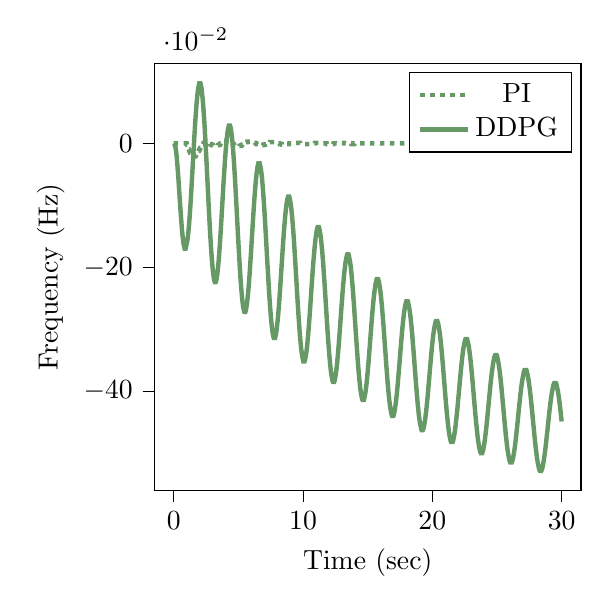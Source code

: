 % This file was created by tikzplotlib v0.9.1.
\begin{tikzpicture}

\definecolor{color0}{rgb}{0.122,0.467,0.706}
\definecolor{color1}{rgb}{1,0.498,0.055}

\begin{axis}[
compat=newest,
tick align=outside,
tick pos=left,
x grid style={white!69.02!black},
xmin=-1.5, xmax=31.5,
xtick style={color=black},
y grid style={white!69.02!black},
ymin=-0.56, ymax=0.129,
ytick style={color=black},
%yticklabel style={
%        /pgf/number format/.cd,
%        	fixed,
%        	fixed zerofill,
%         	precision=3,
%        /tikz/.cd
%},
scaled y ticks=true,
scaled y ticks=base 10:2,
width=7cm,
height=7cm,
xlabel=Time (sec),
ylabel=Frequency (Hz)
]
\addplot [ultra thick, green!20!gray, dotted]
table {%
0 0
0.01 0
0.02 0
0.03 0
0.04 0
0.05 0
0.06 0
0.07 0
0.08 0
0.09 0
0.1 0
0.11 0
0.12 0
0.13 0
0.14 0
0.15 0
0.16 0
0.17 0
0.18 0
0.19 0
0.2 0
0.21 0
0.22 0
0.23 0
0.24 0
0.25 0
0.26 0
0.27 0
0.28 0
0.29 0
0.3 0
0.31 0
0.32 0
0.33 0
0.34 0
0.35 0
0.36 0
0.37 0
0.38 0
0.39 0
0.4 0
0.41 0
0.42 0
0.43 0
0.44 0
0.45 0
0.46 0
0.47 0
0.48 0
0.49 0
0.5 0
0.51 0
0.52 0
0.53 0
0.54 0
0.55 0
0.56 0
0.57 0
0.58 0
0.59 0
0.6 0
0.61 0
0.62 0
0.63 0
0.64 0
0.65 0
0.66 0
0.67 0
0.68 0
0.69 0
0.7 0
0.71 0
0.72 0
0.73 0
0.74 0
0.75 0
0.76 0
0.77 0
0.78 0
0.79 0
0.8 0
0.81 0
0.82 0
0.83 0
0.84 0
0.85 0
0.86 0
0.87 0
0.88 0
0.89 0
0.9 0
0.91 0
0.92 0
0.93 0
0.94 0
0.95 0
0.96 0
0.97 0
0.98 0
0.99 0
1 -6.208e-10
1.01 -0.001
1.02 -0.001
1.03 -0.002
1.04 -0.002
1.05 -0.003
1.06 -0.004
1.07 -0.004
1.08 -0.005
1.09 -0.005
1.1 -0.006
1.11 -0.007
1.12 -0.007
1.13 -0.008
1.14 -0.008
1.15 -0.009
1.16 -0.009
1.17 -0.01
1.18 -0.01
1.19 -0.011
1.2 -0.011
1.21 -0.012
1.22 -0.012
1.23 -0.013
1.24 -0.013
1.25 -0.014
1.26 -0.014
1.27 -0.015
1.28 -0.015
1.29 -0.016
1.3 -0.016
1.31 -0.016
1.32 -0.017
1.33 -0.017
1.34 -0.017
1.35 -0.018
1.36 -0.018
1.37 -0.018
1.38 -0.019
1.39 -0.019
1.4 -0.019
1.41 -0.019
1.42 -0.02
1.43 -0.02
1.44 -0.02
1.45 -0.02
1.46 -0.02
1.47 -0.021
1.48 -0.021
1.49 -0.021
1.5 -0.021
1.51 -0.021
1.52 -0.021
1.53 -0.021
1.54 -0.021
1.55 -0.021
1.56 -0.021
1.57 -0.021
1.58 -0.021
1.59 -0.021
1.6 -0.021
1.61 -0.021
1.62 -0.021
1.63 -0.021
1.64 -0.021
1.65 -0.02
1.66 -0.02
1.67 -0.02
1.68 -0.02
1.69 -0.02
1.7 -0.02
1.71 -0.019
1.72 -0.019
1.73 -0.019
1.74 -0.019
1.75 -0.018
1.76 -0.018
1.77 -0.018
1.78 -0.018
1.79 -0.017
1.8 -0.017
1.81 -0.017
1.82 -0.016
1.83 -0.016
1.84 -0.016
1.85 -0.015
1.86 -0.015
1.87 -0.015
1.88 -0.014
1.89 -0.014
1.9 -0.014
1.91 -0.013
1.92 -0.013
1.93 -0.012
1.94 -0.012
1.95 -0.012
1.96 -0.011
1.97 -0.011
1.98 -0.011
1.99 -0.01
2 -0.01
2.01 -0.009
2.02 -0.009
2.03 -0.009
2.04 -0.008
2.05 -0.008
2.06 -0.007
2.07 -0.007
2.08 -0.007
2.09 -0.006
2.1 -0.006
2.11 -0.006
2.12 -0.005
2.13 -0.005
2.14 -0.005
2.15 -0.004
2.16 -0.004
2.17 -0.004
2.18 -0.003
2.19 -0.003
2.2 -0.003
2.21 -0.002
2.22 -0.002
2.23 -0.002
2.24 -0.002
2.25 -0.001
2.26 -0.001
2.27 -0.001
2.28 -0.001
2.29 -0.0
2.3 -0.0
2.31 -3.707e-05
2.32 0.0
2.33 0.0
2.34 0.001
2.35 0.001
2.36 0.001
2.37 0.001
2.38 0.001
2.39 0.001
2.4 0.001
2.41 0.001
2.42 0.002
2.43 0.002
2.44 0.002
2.45 0.002
2.46 0.002
2.47 0.002
2.48 0.002
2.49 0.002
2.5 0.002
2.51 0.002
2.52 0.002
2.53 0.002
2.54 0.002
2.55 0.002
2.56 0.002
2.57 0.002
2.58 0.002
2.59 0.002
2.6 0.002
2.61 0.002
2.62 0.002
2.63 0.002
2.64 0.002
2.65 0.002
2.66 0.001
2.67 0.001
2.68 0.001
2.69 0.001
2.7 0.001
2.71 0.001
2.72 0.001
2.73 0.001
2.74 0.001
2.75 0.0
2.76 0.0
2.77 0.0
2.78 1.384e-05
2.79 -0.0
2.8 -0.0
2.81 -0.0
2.82 -0.001
2.83 -0.001
2.84 -0.001
2.85 -0.001
2.86 -0.001
2.87 -0.001
2.88 -0.001
2.89 -0.002
2.9 -0.002
2.91 -0.002
2.92 -0.002
2.93 -0.002
2.94 -0.002
2.95 -0.002
2.96 -0.003
2.97 -0.003
2.98 -0.003
2.99 -0.003
3.0 -0.003
3.01 -0.003
3.02 -0.003
3.03 -0.003
3.04 -0.003
3.05 -0.004
3.06 -0.004
3.07 -0.004
3.08 -0.004
3.09 -0.004
3.1 -0.004
3.11 -0.004
3.12 -0.004
3.13 -0.004
3.14 -0.004
3.15 -0.004
3.16 -0.004
3.17 -0.004
3.18 -0.004
3.19 -0.004
3.2 -0.004
3.21 -0.004
3.22 -0.004
3.23 -0.004
3.24 -0.004
3.25 -0.004
3.26 -0.004
3.27 -0.004
3.28 -0.004
3.29 -0.004
3.3 -0.004
3.31 -0.004
3.32 -0.004
3.33 -0.004
3.34 -0.004
3.35 -0.004
3.36 -0.004
3.37 -0.004
3.38 -0.004
3.39 -0.004
3.4 -0.004
3.41 -0.003
3.42 -0.003
3.43 -0.003
3.44 -0.003
3.45 -0.003
3.46 -0.003
3.47 -0.003
3.48 -0.003
3.49 -0.003
3.5 -0.002
3.51 -0.002
3.52 -0.002
3.53 -0.002
3.54 -0.002
3.55 -0.002
3.56 -0.002
3.57 -0.001
3.58 -0.001
3.59 -0.001
3.6 -0.001
3.61 -0.001
3.62 -0.001
3.63 -0.0
3.64 -0.0
3.65 -5.328e-05
3.66 0.0
3.67 0.0
3.68 0.0
3.69 0.001
3.7 0.001
3.71 0.001
3.72 0.001
3.73 0.001
3.74 0.001
3.75 0.002
3.76 0.002
3.77 0.002
3.78 0.002
3.79 0.002
3.8 0.002
3.81 0.002
3.82 0.003
3.83 0.003
3.84 0.003
3.85 0.003
3.86 0.003
3.87 0.003
3.88 0.003
3.89 0.003
3.9 0.004
3.91 0.004
3.92 0.004
3.93 0.004
3.94 0.004
3.95 0.004
3.96 0.004
3.97 0.004
3.98 0.004
3.99 0.004
4.0 0.004
4.01 0.004
4.02 0.004
4.03 0.004
4.04 0.004
4.05 0.004
4.06 0.004
4.07 0.004
4.08 0.004
4.09 0.004
4.1 0.004
4.11 0.004
4.12 0.004
4.13 0.004
4.14 0.004
4.15 0.004
4.16 0.004
4.17 0.004
4.18 0.004
4.19 0.004
4.2 0.004
4.21 0.004
4.22 0.004
4.23 0.004
4.24 0.004
4.25 0.004
4.26 0.004
4.27 0.004
4.28 0.003
4.29 0.003
4.3 0.003
4.31 0.003
4.32 0.003
4.33 0.003
4.34 0.003
4.35 0.003
4.36 0.002
4.37 0.002
4.38 0.002
4.39 0.002
4.4 0.002
4.41 0.002
4.42 0.002
4.43 0.001
4.44 0.001
4.45 0.001
4.46 0.001
4.47 0.001
4.48 0.001
4.49 0.0
4.5 0.0
4.51 0.0
4.52 7.015e-06
4.53 -0.0
4.54 -0.0
4.55 -0.0
4.56 -0.001
4.57 -0.001
4.58 -0.001
4.59 -0.001
4.6 -0.001
4.61 -0.001
4.62 -0.002
4.63 -0.002
4.64 -0.002
4.65 -0.002
4.66 -0.002
4.67 -0.002
4.68 -0.002
4.69 -0.003
4.7 -0.003
4.71 -0.003
4.72 -0.003
4.73 -0.003
4.74 -0.003
4.75 -0.003
4.76 -0.003
4.77 -0.004
4.78 -0.004
4.79 -0.004
4.8 -0.004
4.81 -0.004
4.82 -0.004
4.83 -0.004
4.84 -0.004
4.85 -0.004
4.86 -0.004
4.87 -0.004
4.88 -0.004
4.89 -0.004
4.9 -0.005
4.91 -0.005
4.92 -0.005
4.93 -0.005
4.94 -0.005
4.95 -0.005
4.96 -0.005
4.97 -0.005
4.98 -0.005
4.99 -0.005
5.0 -0.005
5.01 -0.005
5.02 -0.005
5.03 -0.005
5.04 -0.005
5.05 -0.005
5.06 -0.005
5.07 -0.005
5.08 -0.004
5.09 -0.004
5.1 -0.004
5.11 -0.004
5.12 -0.004
5.13 -0.004
5.14 -0.004
5.15 -0.004
5.16 -0.004
5.17 -0.004
5.18 -0.004
5.19 -0.004
5.2 -0.004
5.21 -0.003
5.22 -0.003
5.23 -0.003
5.24 -0.003
5.25 -0.003
5.26 -0.003
5.27 -0.003
5.28 -0.003
5.29 -0.003
5.3 -0.002
5.31 -0.002
5.32 -0.002
5.33 -0.002
5.34 -0.002
5.35 -0.002
5.36 -0.002
5.37 -0.001
5.38 -0.001
5.39 -0.001
5.4 -0.001
5.41 -0.001
5.42 -0.001
5.43 -0.001
5.44 -0.0
5.45 -0.0
5.46 -0.0
5.47 -5.043e-05
5.48 8.93e-05
5.49 0.0
5.5 0.0
5.51 0.001
5.52 0.001
5.53 0.001
5.54 0.001
5.55 0.001
5.56 0.001
5.57 0.001
5.58 0.001
5.59 0.002
5.6 0.002
5.61 0.002
5.62 0.002
5.63 0.002
5.64 0.002
5.65 0.002
5.66 0.002
5.67 0.002
5.68 0.002
5.69 0.003
5.7 0.003
5.71 0.003
5.72 0.003
5.73 0.003
5.74 0.003
5.75 0.003
5.76 0.003
5.77 0.003
5.78 0.003
5.79 0.003
5.8 0.003
5.81 0.003
5.82 0.003
5.83 0.003
5.84 0.003
5.85 0.003
5.86 0.003
5.87 0.003
5.88 0.003
5.89 0.003
5.9 0.003
5.91 0.003
5.92 0.003
5.93 0.003
5.94 0.003
5.95 0.003
5.96 0.003
5.97 0.003
5.98 0.003
5.99 0.003
6.0 0.003
6.01 0.003
6.02 0.003
6.03 0.003
6.04 0.003
6.05 0.003
6.06 0.003
6.07 0.003
6.08 0.003
6.09 0.003
6.1 0.003
6.11 0.003
6.12 0.002
6.13 0.002
6.14 0.002
6.15 0.002
6.16 0.002
6.17 0.002
6.18 0.002
6.19 0.002
6.2 0.002
6.21 0.002
6.22 0.002
6.23 0.001
6.24 0.001
6.25 0.001
6.26 0.001
6.27 0.001
6.28 0.001
6.29 0.001
6.3 0.001
6.31 0.001
6.32 0.0
6.33 0.0
6.34 0.0
6.35 0.0
6.36 2.345e-05
6.37 -8.624e-05
6.38 -0.0
6.39 -0.0
6.4 -0.0
6.41 -0.001
6.42 -0.001
6.43 -0.001
6.44 -0.001
6.45 -0.001
6.46 -0.001
6.47 -0.001
6.48 -0.001
6.49 -0.001
6.5 -0.001
6.51 -0.001
6.52 -0.002
6.53 -0.002
6.54 -0.002
6.55 -0.002
6.56 -0.002
6.57 -0.002
6.58 -0.002
6.59 -0.002
6.6 -0.002
6.61 -0.002
6.62 -0.002
6.63 -0.002
6.64 -0.002
6.65 -0.002
6.66 -0.003
6.67 -0.003
6.68 -0.003
6.69 -0.003
6.7 -0.003
6.71 -0.003
6.72 -0.003
6.73 -0.003
6.74 -0.003
6.75 -0.003
6.76 -0.003
6.77 -0.003
6.78 -0.003
6.79 -0.003
6.8 -0.003
6.81 -0.003
6.82 -0.003
6.83 -0.003
6.84 -0.003
6.85 -0.003
6.86 -0.003
6.87 -0.003
6.88 -0.003
6.89 -0.003
6.9 -0.003
6.91 -0.003
6.92 -0.002
6.93 -0.002
6.94 -0.002
6.95 -0.002
6.96 -0.002
6.97 -0.002
6.98 -0.002
6.99 -0.002
7.0 -0.002
7.01 -0.002
7.02 -0.002
7.03 -0.002
7.04 -0.002
7.05 -0.002
7.06 -0.002
7.07 -0.002
7.08 -0.001
7.09 -0.001
7.1 -0.001
7.11 -0.001
7.12 -0.001
7.13 -0.001
7.14 -0.001
7.15 -0.001
7.16 -0.001
7.17 -0.001
7.18 -0.001
7.19 -0.001
7.2 -0.0
7.21 -0.0
7.22 -0.0
7.23 -0.0
7.24 -9.329e-05
7.25 -6.107e-06
7.26 8.06e-05
7.27 0.0
7.28 0.0
7.29 0.0
7.3 0.0
7.31 0.001
7.32 0.001
7.33 0.001
7.34 0.001
7.35 0.001
7.36 0.001
7.37 0.001
7.38 0.001
7.39 0.001
7.4 0.001
7.41 0.001
7.42 0.001
7.43 0.001
7.44 0.001
7.45 0.002
7.46 0.002
7.47 0.002
7.48 0.002
7.49 0.002
7.5 0.002
7.51 0.002
7.52 0.002
7.53 0.002
7.54 0.002
7.55 0.002
7.56 0.002
7.57 0.002
7.58 0.002
7.59 0.002
7.6 0.002
7.61 0.002
7.62 0.002
7.63 0.002
7.64 0.002
7.65 0.002
7.66 0.002
7.67 0.002
7.68 0.002
7.69 0.002
7.7 0.002
7.71 0.002
7.72 0.002
7.73 0.002
7.74 0.002
7.75 0.002
7.76 0.002
7.77 0.002
7.78 0.002
7.79 0.002
7.8 0.002
7.81 0.002
7.82 0.002
7.83 0.002
7.84 0.002
7.85 0.002
7.86 0.002
7.87 0.002
7.88 0.002
7.89 0.002
7.9 0.001
7.91 0.001
7.92 0.001
7.93 0.001
7.94 0.001
7.95 0.001
7.96 0.001
7.97 0.001
7.98 0.001
7.99 0.001
8.0 0.001
8.01 0.001
8.02 0.001
8.03 0.001
8.04 0.001
8.05 0.0
8.06 0.0
8.07 0.0
8.08 0.0
8.09 0.0
8.1 0.0
8.11 7.139e-05
8.12 6.599e-07
8.13 -6.978e-05
8.14 -0.0
8.15 -0.0
8.16 -0.0
8.17 -0.0
8.18 -0.0
8.19 -0.0
8.2 -0.001
8.21 -0.001
8.22 -0.001
8.23 -0.001
8.24 -0.001
8.25 -0.001
8.26 -0.001
8.27 -0.001
8.28 -0.001
8.29 -0.001
8.3 -0.001
8.31 -0.001
8.32 -0.001
8.33 -0.001
8.34 -0.001
8.35 -0.001
8.36 -0.001
8.37 -0.001
8.38 -0.002
8.39 -0.002
8.4 -0.002
8.41 -0.002
8.42 -0.002
8.43 -0.002
8.44 -0.002
8.45 -0.002
8.46 -0.002
8.47 -0.002
8.48 -0.002
8.49 -0.002
8.5 -0.002
8.51 -0.002
8.52 -0.002
8.53 -0.002
8.54 -0.002
8.55 -0.002
8.56 -0.002
8.57 -0.002
8.58 -0.002
8.59 -0.002
8.6 -0.002
8.61 -0.002
8.62 -0.002
8.63 -0.002
8.64 -0.002
8.65 -0.002
8.66 -0.002
8.67 -0.002
8.68 -0.002
8.69 -0.002
8.7 -0.002
8.71 -0.002
8.72 -0.001
8.73 -0.001
8.74 -0.001
8.75 -0.001
8.76 -0.001
8.77 -0.001
8.78 -0.001
8.79 -0.001
8.8 -0.001
8.81 -0.001
8.82 -0.001
8.83 -0.001
8.84 -0.001
8.85 -0.001
8.86 -0.001
8.87 -0.001
8.88 -0.001
8.89 -0.001
8.9 -0.001
8.91 -0.001
8.92 -0.001
8.93 -0.0
8.94 -0.0
8.95 -0.0
8.96 -0.0
8.97 -0.0
8.98 -0.0
8.99 -9.14e-05
9.0 -3.283e-05
9.01 2.552e-05
9.02 8.358e-05
9.03 0.0
9.04 0.0
9.05 0.0
9.06 0.0
9.07 0.0
9.08 0.0
9.09 0.0
9.1 0.001
9.11 0.001
9.12 0.001
9.13 0.001
9.14 0.001
9.15 0.001
9.16 0.001
9.17 0.001
9.18 0.001
9.19 0.001
9.2 0.001
9.21 0.001
9.22 0.001
9.23 0.001
9.24 0.001
9.25 0.001
9.26 0.001
9.27 0.001
9.28 0.001
9.29 0.001
9.3 0.001
9.31 0.001
9.32 0.001
9.33 0.001
9.34 0.001
9.35 0.001
9.36 0.001
9.37 0.001
9.38 0.001
9.39 0.001
9.4 0.001
9.41 0.001
9.42 0.001
9.43 0.001
9.44 0.001
9.45 0.001
9.46 0.001
9.47 0.001
9.48 0.001
9.49 0.001
9.5 0.001
9.51 0.001
9.52 0.001
9.53 0.001
9.54 0.001
9.55 0.001
9.56 0.001
9.57 0.001
9.58 0.001
9.59 0.001
9.6 0.001
9.61 0.001
9.62 0.001
9.63 0.001
9.64 0.001
9.65 0.001
9.66 0.001
9.67 0.001
9.68 0.001
9.69 0.001
9.7 0.001
9.71 0.001
9.72 0.001
9.73 0.001
9.74 0.001
9.75 0.001
9.76 0.001
9.77 0.001
9.78 0.001
9.79 0.0
9.8 0.0
9.81 0.0
9.82 0.0
9.83 0.0
9.84 0.0
9.85 0.0
9.86 0.0
9.87 9.208e-05
9.88 4.385e-05
9.89 -4.223e-06
9.9 -5.209e-05
9.91 -9.968e-05
9.92 -0.0
9.93 -0.0
9.94 -0.0
9.95 -0.0
9.96 -0.0
9.97 -0.0
9.98 -0.0
9.99 -0.0
10.0 -0.001
10.01 -0.001
10.02 -0.001
10.03 -0.001
10.04 -0.001
10.05 -0.001
10.06 -0.001
10.07 -0.001
10.08 -0.001
10.09 -0.001
10.1 -0.001
10.11 -0.001
10.12 -0.001
10.13 -0.001
10.14 -0.001
10.15 -0.001
10.16 -0.001
10.17 -0.001
10.18 -0.001
10.19 -0.001
10.2 -0.001
10.21 -0.001
10.22 -0.001
10.23 -0.001
10.24 -0.001
10.25 -0.001
10.26 -0.001
10.27 -0.001
10.28 -0.001
10.29 -0.001
10.3 -0.001
10.31 -0.001
10.32 -0.001
10.33 -0.001
10.34 -0.001
10.35 -0.001
10.36 -0.001
10.37 -0.001
10.38 -0.001
10.39 -0.001
10.4 -0.001
10.41 -0.001
10.42 -0.001
10.43 -0.001
10.44 -0.001
10.45 -0.001
10.46 -0.001
10.47 -0.001
10.48 -0.001
10.49 -0.001
10.5 -0.001
10.51 -0.001
10.52 -0.001
10.53 -0.001
10.54 -0.001
10.55 -0.001
10.56 -0.001
10.57 -0.001
10.58 -0.001
10.59 -0.001
10.6 -0.001
10.61 -0.001
10.62 -0.001
10.63 -0.001
10.64 -0.001
10.65 -0.0
10.66 -0.0
10.67 -0.0
10.68 -0.0
10.69 -0.0
10.7 -0.0
10.71 -0.0
10.72 -0.0
10.73 -0.0
10.74 -0.0
10.75 -0.0
10.76 -6.659e-05
10.77 -2.711e-05
10.78 1.221e-05
10.79 5.134e-05
10.8 9.022e-05
10.81 0.0
10.82 0.0
10.83 0.0
10.84 0.0
10.85 0.0
10.86 0.0
10.87 0.0
10.88 0.0
10.89 0.0
10.9 0.0
10.91 0.0
10.92 0.001
10.93 0.001
10.94 0.001
10.95 0.001
10.96 0.001
10.97 0.001
10.98 0.001
10.99 0.001
11.0 0.001
11.01 0.001
11.02 0.001
11.03 0.001
11.04 0.001
11.05 0.001
11.06 0.001
11.07 0.001
11.08 0.001
11.09 0.001
11.1 0.001
11.11 0.001
11.12 0.001
11.13 0.001
11.14 0.001
11.15 0.001
11.16 0.001
11.17 0.001
11.18 0.001
11.19 0.001
11.2 0.001
11.21 0.001
11.22 0.001
11.23 0.001
11.24 0.001
11.25 0.001
11.26 0.001
11.27 0.001
11.28 0.001
11.29 0.001
11.3 0.001
11.31 0.001
11.32 0.001
11.33 0.001
11.34 0.001
11.35 0.001
11.36 0.001
11.37 0.001
11.38 0.001
11.39 0.001
11.4 0.001
11.41 0.001
11.42 0.001
11.43 0.001
11.44 0.001
11.45 0.001
11.46 0.001
11.47 0.001
11.48 0.001
11.49 0.001
11.5 0.001
11.51 0.0
11.52 0.0
11.53 0.0
11.54 0.0
11.55 0.0
11.56 0.0
11.57 0.0
11.58 0.0
11.59 0.0
11.6 0.0
11.61 0.0
11.62 0.0
11.63 9.98e-05
11.64 6.75e-05
11.65 3.527e-05
11.66 3.136e-06
11.67 -2.885e-05
11.68 -6.066e-05
11.69 -9.224e-05
11.7 -0.0
11.71 -0.0
11.72 -0.0
11.73 -0.0
11.74 -0.0
11.75 -0.0
11.76 -0.0
11.77 -0.0
11.78 -0.0
11.79 -0.0
11.8 -0.0
11.81 -0.0
11.82 -0.0
11.83 -0.0
11.84 -0.001
11.85 -0.001
11.86 -0.001
11.87 -0.001
11.88 -0.001
11.89 -0.001
11.9 -0.001
11.91 -0.001
11.92 -0.001
11.93 -0.001
11.94 -0.001
11.95 -0.001
11.96 -0.001
11.97 -0.001
11.98 -0.001
11.99 -0.001
12.0 -0.001
12.01 -0.001
12.02 -0.001
12.03 -0.001
12.04 -0.001
12.05 -0.001
12.06 -0.001
12.07 -0.001
12.08 -0.001
12.09 -0.001
12.1 -0.001
12.11 -0.001
12.12 -0.001
12.13 -0.001
12.14 -0.001
12.15 -0.001
12.16 -0.001
12.17 -0.001
12.18 -0.001
12.19 -0.001
12.2 -0.001
12.21 -0.001
12.22 -0.001
12.23 -0.001
12.24 -0.001
12.25 -0.001
12.26 -0.001
12.27 -0.001
12.28 -0.001
12.29 -0.001
12.3 -0.001
12.31 -0.001
12.32 -0.001
12.33 -0.001
12.34 -0.001
12.35 -0.0
12.36 -0.0
12.37 -0.0
12.38 -0.0
12.39 -0.0
12.4 -0.0
12.41 -0.0
12.42 -0.0
12.43 -0.0
12.44 -0.0
12.45 -0.0
12.46 -0.0
12.47 -0.0
12.48 -0.0
12.49 -0.0
12.5 -0.0
12.51 -9.409e-05
12.52 -6.771e-05
12.53 -4.136e-05
12.54 -1.508e-05
12.55 1.11e-05
12.56 3.714e-05
12.57 6.301e-05
12.58 8.869e-05
12.59 0.0
12.6 0.0
12.61 0.0
12.62 0.0
12.63 0.0
12.64 0.0
12.65 0.0
12.66 0.0
12.67 0.0
12.68 0.0
12.69 0.0
12.7 0.0
12.71 0.0
12.72 0.0
12.73 0.0
12.74 0.0
12.75 0.0
12.76 0.0
12.77 0.001
12.78 0.001
12.79 0.001
12.8 0.001
12.81 0.001
12.82 0.001
12.83 0.001
12.84 0.001
12.85 0.001
12.86 0.001
12.87 0.001
12.88 0.001
12.89 0.001
12.9 0.001
12.91 0.001
12.92 0.001
12.93 0.001
12.94 0.001
12.95 0.001
12.96 0.001
12.97 0.001
12.98 0.001
12.99 0.001
13.0 0.001
13.01 0.001
13.02 0.001
13.03 0.001
13.04 0.001
13.05 0.001
13.06 0.001
13.07 0.001
13.08 0.001
13.09 0.001
13.1 0.001
13.11 0.001
13.12 0.001
13.13 0.001
13.14 0.001
13.15 0.001
13.16 0.001
13.17 0.001
13.18 0.0
13.19 0.0
13.2 0.0
13.21 0.0
13.22 0.0
13.23 0.0
13.24 0.0
13.25 0.0
13.26 0.0
13.27 0.0
13.28 0.0
13.29 0.0
13.3 0.0
13.31 0.0
13.32 0.0
13.33 0.0
13.34 0.0
13.35 0.0
13.36 0.0
13.37 0.0
13.38 0.0
13.39 8.541e-05
13.4 6.385e-05
13.41 4.232e-05
13.42 2.083e-05
13.43 -5.895e-07
13.44 -2.191e-05
13.45 -4.311e-05
13.46 -6.415e-05
13.47 -8.502e-05
13.48 -0.0
13.49 -0.0
13.5 -0.0
13.51 -0.0
13.52 -0.0
13.53 -0.0
13.54 -0.0
13.55 -0.0
13.56 -0.0
13.57 -0.0
13.58 -0.0
13.59 -0.0
13.6 -0.0
13.61 -0.0
13.62 -0.0
13.63 -0.0
13.64 -0.0
13.65 -0.0
13.66 -0.0
13.67 -0.0
13.68 -0.0
13.69 -0.0
13.7 -0.0
13.71 -0.0
13.72 -0.0
13.73 -0.0
13.74 -0.001
13.75 -0.001
13.76 -0.001
13.77 -0.001
13.78 -0.001
13.79 -0.001
13.8 -0.001
13.81 -0.001
13.82 -0.001
13.83 -0.001
13.84 -0.001
13.85 -0.001
13.86 -0.001
13.87 -0.001
13.88 -0.001
13.89 -0.001
13.9 -0.001
13.91 -0.001
13.92 -0.001
13.93 -0.001
13.94 -0.001
13.95 -0.001
13.96 -0.001
13.97 -0.001
13.98 -0.0
13.99 -0.0
14.0 -0.0
14.01 -0.0
14.02 -0.0
14.03 -0.0
14.04 -0.0
14.05 -0.0
14.06 -0.0
14.07 -0.0
14.08 -0.0
14.09 -0.0
14.1 -0.0
14.11 -0.0
14.12 -0.0
14.13 -0.0
14.14 -0.0
14.15 -0.0
14.16 -0.0
14.17 -0.0
14.18 -0.0
14.19 -0.0
14.2 -0.0
14.21 -0.0
14.22 -0.0
14.23 -0.0
14.24 -0.0
14.25 -0.0
14.26 -9.573e-05
14.27 -7.814e-05
14.28 -6.053e-05
14.29 -4.292e-05
14.3 -2.534e-05
14.31 -7.806e-06
14.32 9.657e-06
14.33 2.703e-05
14.34 4.429e-05
14.35 6.141e-05
14.36 7.838e-05
14.37 9.517e-05
14.38 0.0
14.39 0.0
14.4 0.0
14.41 0.0
14.42 0.0
14.43 0.0
14.44 0.0
14.45 0.0
14.46 0.0
14.47 0.0
14.48 0.0
14.49 0.0
14.5 0.0
14.51 0.0
14.52 0.0
14.53 0.0
14.54 0.0
14.55 0.0
14.56 0.0
14.57 0.0
14.58 0.0
14.59 0.0
14.6 0.0
14.61 0.0
14.62 0.0
14.63 0.0
14.64 0.0
14.65 0.0
14.66 0.0
14.67 0.0
14.68 0.0
14.69 0.0
14.7 0.0
14.71 0.0
14.72 0.0
14.73 0.0
14.74 0.0
14.75 0.0
14.76 0.0
14.77 0.0
14.78 0.0
14.79 0.0
14.8 0.0
14.81 0.0
14.82 0.0
14.83 0.0
14.84 0.0
14.85 0.0
14.86 0.0
14.87 0.0
14.88 0.0
14.89 0.0
14.9 0.0
14.91 0.0
14.92 0.0
14.93 0.0
14.94 0.0
14.95 0.0
14.96 0.0
14.97 0.0
14.98 0.0
14.99 0.0
15.0 0.0
15.01 0.0
15.02 0.0
15.03 0.0
15.04 0.0
15.05 0.0
15.06 0.0
15.07 0.0
15.08 0.0
15.09 0.0
15.1 0.0
15.11 0.0
15.12 0.0
15.13 9.912e-05
15.14 8.481e-05
15.15 7.045e-05
15.16 5.608e-05
15.17 4.169e-05
15.18 2.732e-05
15.19 1.298e-05
15.2 -1.305e-06
15.21 -1.553e-05
15.22 -2.967e-05
15.23 -4.37e-05
15.24 -5.762e-05
15.25 -7.14e-05
15.26 -8.503e-05
15.27 -9.848e-05
15.28 -0.0
15.29 -0.0
15.3 -0.0
15.31 -0.0
15.32 -0.0
15.33 -0.0
15.34 -0.0
15.35 -0.0
15.36 -0.0
15.37 -0.0
15.38 -0.0
15.39 -0.0
15.4 -0.0
15.41 -0.0
15.42 -0.0
15.43 -0.0
15.44 -0.0
15.45 -0.0
15.46 -0.0
15.47 -0.0
15.48 -0.0
15.49 -0.0
15.5 -0.0
15.51 -0.0
15.52 -0.0
15.53 -0.0
15.54 -0.0
15.55 -0.0
15.56 -0.0
15.57 -0.0
15.58 -0.0
15.59 -0.0
15.6 -0.0
15.61 -0.0
15.62 -0.0
15.63 -0.0
15.64 -0.0
15.65 -0.0
15.66 -0.0
15.67 -0.0
15.68 -0.0
15.69 -0.0
15.7 -0.0
15.71 -0.0
15.72 -0.0
15.73 -0.0
15.74 -0.0
15.75 -0.0
15.76 -0.0
15.77 -0.0
15.78 -0.0
15.79 -0.0
15.8 -0.0
15.81 -0.0
15.82 -0.0
15.83 -0.0
15.84 -0.0
15.85 -0.0
15.86 -0.0
15.87 -0.0
15.88 -0.0
15.89 -0.0
15.9 -0.0
15.91 -0.0
15.92 -0.0
15.93 -0.0
15.94 -0.0
15.95 -0.0
15.96 -0.0
15.97 -0.0
15.98 -0.0
15.99 -0.0
16.0 -9.808e-05
16.01 -8.648e-05
16.02 -7.481e-05
16.03 -6.311e-05
16.04 -5.138e-05
16.05 -3.964e-05
16.06 -2.791e-05
16.07 -1.619e-05
16.08 -4.504e-06
16.09 7.132e-06
16.1 1.871e-05
16.11 3.02e-05
16.12 4.161e-05
16.13 5.291e-05
16.14 6.409e-05
16.15 7.514e-05
16.16 8.605e-05
16.17 9.679e-05
16.18 0.0
16.19 0.0
16.2 0.0
16.21 0.0
16.22 0.0
16.23 0.0
16.24 0.0
16.25 0.0
16.26 0.0
16.27 0.0
16.28 0.0
16.29 0.0
16.3 0.0
16.31 0.0
16.32 0.0
16.33 0.0
16.34 0.0
16.35 0.0
16.36 0.0
16.37 0.0
16.38 0.0
16.39 0.0
16.4 0.0
16.41 0.0
16.42 0.0
16.43 0.0
16.44 0.0
16.45 0.0
16.46 0.0
16.47 0.0
16.48 0.0
16.49 0.0
16.5 0.0
16.51 0.0
16.52 0.0
16.53 0.0
16.54 0.0
16.55 0.0
16.56 0.0
16.57 0.0
16.58 0.0
16.59 0.0
16.6 0.0
16.61 0.0
16.62 0.0
16.63 0.0
16.64 0.0
16.65 0.0
16.66 0.0
16.67 0.0
16.68 0.0
16.69 0.0
16.7 0.0
16.71 0.0
16.72 0.0
16.73 0.0
16.74 0.0
16.75 0.0
16.76 0.0
16.77 0.0
16.78 0.0
16.79 0.0
16.8 0.0
16.81 0.0
16.82 0.0
16.83 0.0
16.84 0.0
16.85 0.0
16.86 0.0
16.87 9.379e-05
16.88 8.441e-05
16.89 7.497e-05
16.9 6.548e-05
16.91 5.594e-05
16.92 4.638e-05
16.93 3.681e-05
16.94 2.723e-05
16.95 1.766e-05
16.96 8.114e-06
16.97 -1.399e-06
16.98 -1.087e-05
16.99 -2.028e-05
17.0 -2.962e-05
17.01 -3.888e-05
17.02 -4.805e-05
17.03 -5.712e-05
17.04 -6.607e-05
17.05 -7.49e-05
17.06 -8.359e-05
17.07 -9.214e-05
17.08 -0.0
17.09 -0.0
17.1 -0.0
17.11 -0.0
17.12 -0.0
17.13 -0.0
17.14 -0.0
17.15 -0.0
17.16 -0.0
17.17 -0.0
17.18 -0.0
17.19 -0.0
17.2 -0.0
17.21 -0.0
17.22 -0.0
17.23 -0.0
17.24 -0.0
17.25 -0.0
17.26 -0.0
17.27 -0.0
17.28 -0.0
17.29 -0.0
17.3 -0.0
17.31 -0.0
17.32 -0.0
17.33 -0.0
17.34 -0.0
17.35 -0.0
17.36 -0.0
17.37 -0.0
17.38 -0.0
17.39 -0.0
17.4 -0.0
17.41 -0.0
17.42 -0.0
17.43 -0.0
17.44 -0.0
17.45 -0.0
17.46 -0.0
17.47 -0.0
17.48 -0.0
17.49 -0.0
17.5 -0.0
17.51 -0.0
17.52 -0.0
17.53 -0.0
17.54 -0.0
17.55 -0.0
17.56 -0.0
17.57 -0.0
17.58 -0.0
17.59 -0.0
17.6 -0.0
17.61 -0.0
17.62 -0.0
17.63 -0.0
17.64 -0.0
17.65 -0.0
17.66 -0.0
17.67 -0.0
17.68 -0.0
17.69 -0.0
17.7 -0.0
17.71 -0.0
17.72 -0.0
17.73 -9.511e-05
17.74 -8.763e-05
17.75 -8.008e-05
17.76 -7.246e-05
17.77 -6.478e-05
17.78 -5.705e-05
17.79 -4.929e-05
17.8 -4.15e-05
17.81 -3.37e-05
17.82 -2.588e-05
17.83 -1.808e-05
17.84 -1.028e-05
17.85 -2.508e-06
17.86 5.232e-06
17.87 1.293e-05
17.88 2.058e-05
17.89 2.816e-05
17.9 3.567e-05
17.91 4.311e-05
17.92 5.045e-05
17.93 5.77e-05
17.94 6.484e-05
17.95 7.187e-05
17.96 7.878e-05
17.97 8.555e-05
17.98 9.218e-05
17.99 9.867e-05
18 0.0
18.01 0.0
18.02 0.0
18.03 0.0
18.04 0.0
18.05 0.0
18.06 0.0
18.07 0.0
18.08 0.0
18.09 0.0
18.1 0.0
18.11 0.0
18.12 0.0
18.13 0.0
18.14 0.0
18.15 0.0
18.16 0.0
18.17 0.0
18.18 0.0
18.19 0.0
18.2 0.0
18.21 0.0
18.22 0.0
18.23 0.0
18.24 0.0
18.25 0.0
18.26 0.0
18.27 0.0
18.28 0.0
18.29 0.0
18.3 0.0
18.31 0.0
18.32 0.0
18.33 0.0
18.34 0.0
18.35 0.0
18.36 0.0
18.37 0.0
18.38 0.0
18.39 0.0
18.4 0.0
18.41 0.0
18.42 0.0
18.43 0.0
18.44 0.0
18.45 0.0
18.46 0.0
18.47 0.0
18.48 0.0
18.49 0.0
18.5 0.0
18.51 0.0
18.52 0.0
18.53 0.0
18.54 0.0
18.55 0.0
18.56 0.0
18.57 0.0
18.58 9.812e-05
18.59 9.23e-05
18.6 8.639e-05
18.61 8.039e-05
18.62 7.433e-05
18.63 6.82e-05
18.64 6.201e-05
18.65 5.577e-05
18.66 4.948e-05
18.67 4.317e-05
18.68 3.683e-05
18.69 3.047e-05
18.7 2.41e-05
18.71 1.773e-05
18.72 1.137e-05
18.73 5.027e-06
18.74 -1.296e-06
18.75 -7.589e-06
18.76 -1.384e-05
18.77 -2.005e-05
18.78 -2.62e-05
18.79 -3.23e-05
18.8 -3.832e-05
18.81 -4.427e-05
18.82 -5.013e-05
18.83 -5.59e-05
18.84 -6.158e-05
18.85 -6.715e-05
18.86 -7.261e-05
18.87 -7.796e-05
18.88 -8.318e-05
18.89 -8.827e-05
18.9 -9.323e-05
18.91 -9.805e-05
18.92 -0.0
18.93 -0.0
18.94 -0.0
18.95 -0.0
18.96 -0.0
18.97 -0.0
18.98 -0.0
18.99 -0.0
19.0 -0.0
19.01 -0.0
19.02 -0.0
19.03 -0.0
19.04 -0.0
19.05 -0.0
19.06 -0.0
19.07 -0.0
19.08 -0.0
19.09 -0.0
19.1 -0.0
19.11 -0.0
19.12 -0.0
19.13 -0.0
19.14 -0.0
19.15 -0.0
19.16 -0.0
19.17 -0.0
19.18 -0.0
19.19 -0.0
19.2 -0.0
19.21 -0.0
19.22 -0.0
19.23 -0.0
19.24 -0.0
19.25 -0.0
19.26 -0.0
19.27 -0.0
19.28 -0.0
19.29 -0.0
19.3 -0.0
19.31 -0.0
19.32 -0.0
19.33 -0.0
19.34 -0.0
19.35 -0.0
19.36 -0.0
19.37 -0.0
19.38 -0.0
19.39 -0.0
19.4 -0.0
19.41 -0.0
19.42 -0.0
19.43 -9.58e-05
19.44 -9.135e-05
19.45 -8.682e-05
19.46 -8.219e-05
19.47 -7.749e-05
19.48 -7.27e-05
19.49 -6.785e-05
19.5 -6.293e-05
19.51 -5.796e-05
19.52 -5.294e-05
19.53 -4.787e-05
19.54 -4.277e-05
19.55 -3.763e-05
19.56 -3.247e-05
19.57 -2.73e-05
19.58 -2.211e-05
19.59 -1.692e-05
19.6 -1.174e-05
19.61 -6.557e-06
19.62 -1.394e-06
19.63 3.746e-06
19.64 8.858e-06
19.65 1.394e-05
19.66 1.897e-05
19.67 2.396e-05
19.68 2.89e-05
19.69 3.377e-05
19.7 3.858e-05
19.71 4.332e-05
19.72 4.799e-05
19.73 5.257e-05
19.74 5.706e-05
19.75 6.146e-05
19.76 6.577e-05
19.77 6.997e-05
19.78 7.406e-05
19.79 7.804e-05
19.8 8.19e-05
19.81 8.564e-05
19.82 8.926e-05
19.83 9.274e-05
19.84 9.61e-05
19.85 9.931e-05
19.86 0.0
19.87 0.0
19.88 0.0
19.89 0.0
19.9 0.0
19.91 0.0
19.92 0.0
19.93 0.0
19.94 0.0
19.95 0.0
19.96 0.0
19.97 0.0
19.98 0.0
19.99 0.0
20.0 0.0
20.01 0.0
20.02 0.0
20.03 0.0
20.04 0.0
20.05 0.0
20.06 0.0
20.07 0.0
20.08 0.0
20.09 0.0
20.1 0.0
20.11 0.0
20.12 0.0
20.13 0.0
20.14 0.0
20.15 0.0
20.16 0.0
20.17 0.0
20.18 0.0
20.19 0.0
20.2 0.0
20.21 0.0
20.22 0.0
20.23 0.0
20.24 0.0
20.25 9.927e-05
20.26 9.627e-05
20.27 9.316e-05
20.28 8.995e-05
20.29 8.664e-05
20.3 8.323e-05
20.31 7.974e-05
20.32 7.616e-05
20.33 7.25e-05
20.34 6.876e-05
20.35 6.496e-05
20.36 6.109e-05
20.37 5.717e-05
20.38 5.318e-05
20.39 4.916e-05
20.4 4.508e-05
20.41 4.097e-05
20.42 3.683e-05
20.43 3.266e-05
20.44 2.846e-05
20.45 2.425e-05
20.46 2.003e-05
20.47 1.581e-05
20.48 1.158e-05
20.49 7.356e-06
20.5 3.144e-06
20.51 -1.052e-06
20.52 -5.227e-06
20.53 -9.377e-06
20.54 -1.35e-05
20.55 -1.758e-05
20.56 -2.162e-05
20.57 -2.561e-05
20.58 -2.956e-05
20.59 -3.345e-05
20.6 -3.728e-05
20.61 -4.104e-05
20.62 -4.473e-05
20.63 -4.835e-05
20.64 -5.19e-05
20.65 -5.536e-05
20.66 -5.873e-05
20.67 -6.202e-05
20.68 -6.521e-05
20.69 -6.83e-05
20.7 -7.13e-05
20.71 -7.419e-05
20.72 -7.697e-05
20.73 -7.964e-05
20.74 -8.22e-05
20.75 -8.465e-05
20.76 -8.697e-05
20.77 -8.918e-05
20.78 -9.126e-05
20.79 -9.322e-05
20.8 -9.505e-05
20.81 -9.675e-05
20.82 -9.832e-05
20.83 -9.976e-05
20.84 -0.0
20.85 -0.0
20.86 -0.0
20.87 -0.0
20.88 -0.0
20.89 -0.0
20.9 -0.0
20.91 -0.0
20.92 -0.0
20.93 -0.0
20.94 -0.0
20.95 -0.0
20.96 -0.0
20.97 -0.0
20.98 -0.0
20.99 -0.0
21.0 -0.0
21.01 -0.0
21.02 -0.0
21.03 -0.0
21.04 -9.903e-05
21.05 -9.757e-05
21.06 -9.6e-05
21.07 -9.432e-05
21.08 -9.252e-05
21.09 -9.062e-05
21.1 -8.861e-05
21.11 -8.649e-05
21.12 -8.428e-05
21.13 -8.197e-05
21.14 -7.957e-05
21.15 -7.708e-05
21.16 -7.451e-05
21.17 -7.185e-05
21.18 -6.911e-05
21.19 -6.63e-05
21.2 -6.342e-05
21.21 -6.047e-05
21.22 -5.746e-05
21.23 -5.439e-05
21.24 -5.126e-05
21.25 -4.809e-05
21.26 -4.487e-05
21.27 -4.16e-05
21.28 -3.83e-05
21.29 -3.497e-05
21.3 -3.161e-05
21.31 -2.822e-05
21.32 -2.482e-05
21.33 -2.14e-05
21.34 -1.796e-05
21.35 -1.452e-05
21.36 -1.108e-05
21.37 -7.641e-06
21.38 -4.208e-06
21.39 -7.85e-07
21.4 2.623e-06
21.41 6.012e-06
21.42 9.377e-06
21.43 1.272e-05
21.44 1.602e-05
21.45 1.929e-05
21.46 2.252e-05
21.47 2.571e-05
21.48 2.885e-05
21.49 3.194e-05
21.5 3.498e-05
21.51 3.795e-05
21.52 4.087e-05
21.53 4.372e-05
21.54 4.65e-05
21.55 4.921e-05
21.56 5.184e-05
21.57 5.44e-05
21.58 5.688e-05
21.59 5.927e-05
21.6 6.158e-05
21.61 6.38e-05
21.62 6.592e-05
21.63 6.796e-05
21.64 6.99e-05
21.65 7.174e-05
21.66 7.348e-05
21.67 7.513e-05
21.68 7.666e-05
21.69 7.81e-05
21.7 7.943e-05
21.71 8.065e-05
21.72 8.177e-05
21.73 8.278e-05
21.74 8.368e-05
21.75 8.446e-05
21.76 8.514e-05
21.77 8.571e-05
21.78 8.617e-05
21.79 8.651e-05
21.8 8.675e-05
21.81 8.687e-05
21.82 8.689e-05
21.83 8.679e-05
21.84 8.658e-05
21.85 8.627e-05
21.86 8.585e-05
21.87 8.532e-05
21.88 8.469e-05
21.89 8.395e-05
21.9 8.311e-05
21.91 8.217e-05
21.92 8.113e-05
21.93 8.0e-05
21.94 7.876e-05
21.95 7.744e-05
21.96 7.602e-05
21.97 7.451e-05
21.98 7.291e-05
21.99 7.123e-05
22.0 6.947e-05
22.01 6.763e-05
22.02 6.571e-05
22.03 6.372e-05
22.04 6.166e-05
22.05 5.952e-05
22.06 5.733e-05
22.07 5.507e-05
22.08 5.275e-05
22.09 5.038e-05
22.1 4.795e-05
22.11 4.547e-05
22.12 4.295e-05
22.13 4.039e-05
22.14 3.778e-05
22.15 3.514e-05
22.16 3.247e-05
22.17 2.977e-05
22.18 2.705e-05
22.19 2.43e-05
22.2 2.154e-05
22.21 1.876e-05
22.22 1.597e-05
22.23 1.317e-05
22.24 1.037e-05
22.25 7.57e-06
22.26 4.773e-06
22.27 1.983e-06
22.28 -7.961e-07
22.29 -3.562e-06
22.3 -6.31e-06
22.31 -9.037e-06
22.32 -1.174e-05
22.33 -1.442e-05
22.34 -1.706e-05
22.35 -1.967e-05
22.36 -2.225e-05
22.37 -2.478e-05
22.38 -2.727e-05
22.39 -2.972e-05
22.4 -3.211e-05
22.41 -3.446e-05
22.42 -3.675e-05
22.43 -3.898e-05
22.44 -4.115e-05
22.45 -4.327e-05
22.46 -4.531e-05
22.47 -4.729e-05
22.48 -4.92e-05
22.49 -5.104e-05
22.5 -5.281e-05
22.51 -5.45e-05
22.52 -5.612e-05
22.53 -5.765e-05
22.54 -5.911e-05
22.55 -6.049e-05
22.56 -6.178e-05
22.57 -6.299e-05
22.58 -6.411e-05
22.59 -6.515e-05
22.6 -6.61e-05
22.61 -6.696e-05
22.62 -6.773e-05
22.63 -6.842e-05
22.64 -6.901e-05
22.65 -6.952e-05
22.66 -6.993e-05
22.67 -7.026e-05
22.68 -7.049e-05
22.69 -7.064e-05
22.7 -7.069e-05
22.71 -7.066e-05
22.72 -7.053e-05
22.73 -7.032e-05
22.74 -7.002e-05
22.75 -6.963e-05
22.76 -6.916e-05
22.77 -6.86e-05
22.78 -6.795e-05
22.79 -6.723e-05
22.8 -6.642e-05
22.81 -6.553e-05
22.82 -6.457e-05
22.83 -6.352e-05
22.84 -6.241e-05
22.85 -6.121e-05
22.86 -5.995e-05
22.87 -5.862e-05
22.88 -5.722e-05
22.89 -5.575e-05
22.9 -5.422e-05
22.91 -5.263e-05
22.92 -5.098e-05
22.93 -4.927e-05
22.94 -4.751e-05
22.95 -4.569e-05
22.96 -4.383e-05
22.97 -4.192e-05
22.98 -3.997e-05
22.99 -3.797e-05
23.0 -3.594e-05
23.01 -3.387e-05
23.02 -3.176e-05
23.03 -2.963e-05
23.04 -2.747e-05
23.05 -2.528e-05
23.06 -2.308e-05
23.07 -2.085e-05
23.08 -1.861e-05
23.09 -1.636e-05
23.1 -1.409e-05
23.11 -1.182e-05
23.12 -9.541e-06
23.13 -7.264e-06
23.14 -4.987e-06
23.15 -2.715e-06
23.16 -4.499e-07
23.17 1.805e-06
23.18 4.047e-06
23.19 6.274e-06
23.2 8.482e-06
23.21 1.067e-05
23.22 1.283e-05
23.23 1.497e-05
23.24 1.708e-05
23.25 1.916e-05
23.26 2.12e-05
23.27 2.321e-05
23.28 2.517e-05
23.29 2.71e-05
23.3 2.899e-05
23.31 3.082e-05
23.32 3.261e-05
23.33 3.436e-05
23.34 3.605e-05
23.35 3.768e-05
23.36 3.926e-05
23.37 4.079e-05
23.38 4.225e-05
23.39 4.366e-05
23.4 4.5e-05
23.41 4.628e-05
23.42 4.75e-05
23.43 4.865e-05
23.44 4.973e-05
23.45 5.075e-05
23.46 5.17e-05
23.47 5.257e-05
23.48 5.338e-05
23.49 5.412e-05
23.5 5.478e-05
23.51 5.537e-05
23.52 5.589e-05
23.53 5.634e-05
23.54 5.671e-05
23.55 5.701e-05
23.56 5.723e-05
23.57 5.739e-05
23.58 5.747e-05
23.59 5.747e-05
23.6 5.741e-05
23.61 5.727e-05
23.62 5.706e-05
23.63 5.678e-05
23.64 5.643e-05
23.65 5.6e-05
23.66 5.551e-05
23.67 5.496e-05
23.68 5.433e-05
23.69 5.364e-05
23.7 5.289e-05
23.71 5.207e-05
23.72 5.119e-05
23.73 5.025e-05
23.74 4.925e-05
23.75 4.819e-05
23.76 4.708e-05
23.77 4.591e-05
23.78 4.469e-05
23.79 4.342e-05
23.8 4.21e-05
23.81 4.074e-05
23.82 3.933e-05
23.83 3.787e-05
23.84 3.638e-05
23.85 3.484e-05
23.86 3.327e-05
23.87 3.166e-05
23.88 3.003e-05
23.89 2.836e-05
23.9 2.666e-05
23.91 2.494e-05
23.92 2.319e-05
23.93 2.142e-05
23.94 1.964e-05
23.95 1.784e-05
23.96 1.602e-05
23.97 1.419e-05
23.98 1.235e-05
23.99 1.051e-05
24.0 8.661e-06
24.01 6.809e-06
24.02 4.958e-06
24.03 3.109e-06
24.04 1.265e-06
24.05 -5.726e-07
24.06 -2.4e-06
24.07 -4.217e-06
24.08 -6.019e-06
24.09 -7.806e-06
24.1 -9.574e-06
24.11 -1.132e-05
24.12 -1.305e-05
24.13 -1.475e-05
24.14 -1.642e-05
24.15 -1.807e-05
24.16 -1.968e-05
24.17 -2.127e-05
24.18 -2.281e-05
24.19 -2.433e-05
24.2 -2.58e-05
24.21 -2.724e-05
24.22 -2.863e-05
24.23 -2.998e-05
24.24 -3.129e-05
24.25 -3.255e-05
24.26 -3.377e-05
24.27 -3.493e-05
24.28 -3.605e-05
24.29 -3.711e-05
24.3 -3.813e-05
24.31 -3.909e-05
24.32 -4.0e-05
24.33 -4.085e-05
24.34 -4.165e-05
24.35 -4.239e-05
24.36 -4.307e-05
24.37 -4.37e-05
24.38 -4.426e-05
24.39 -4.477e-05
24.4 -4.522e-05
24.41 -4.561e-05
24.42 -4.595e-05
24.43 -4.622e-05
24.44 -4.643e-05
24.45 -4.658e-05
24.46 -4.668e-05
24.47 -4.671e-05
24.48 -4.669e-05
24.49 -4.66e-05
24.5 -4.646e-05
24.51 -4.626e-05
24.52 -4.6e-05
24.53 -4.569e-05
24.54 -4.532e-05
24.55 -4.489e-05
24.56 -4.441e-05
24.57 -4.387e-05
24.58 -4.328e-05
24.59 -4.264e-05
24.6 -4.195e-05
24.61 -4.121e-05
24.62 -4.042e-05
24.63 -3.959e-05
24.64 -3.871e-05
24.65 -3.778e-05
24.66 -3.681e-05
24.67 -3.58e-05
24.68 -3.474e-05
24.69 -3.365e-05
24.7 -3.252e-05
24.71 -3.136e-05
24.72 -3.016e-05
24.73 -2.893e-05
24.74 -2.766e-05
24.75 -2.637e-05
24.76 -2.505e-05
24.77 -2.371e-05
24.78 -2.234e-05
24.79 -2.095e-05
24.8 -1.954e-05
24.81 -1.811e-05
24.82 -1.667e-05
24.83 -1.521e-05
24.84 -1.374e-05
24.85 -1.226e-05
24.86 -1.077e-05
24.87 -9.276e-06
24.88 -7.775e-06
24.89 -6.272e-06
24.9 -4.767e-06
24.91 -3.264e-06
24.92 -1.764e-06
24.93 -2.68e-07
24.94 1.221e-06
24.95 2.701e-06
24.96 4.171e-06
24.97 5.629e-06
24.98 7.073e-06
24.99 8.502e-06
25.0 9.912e-06
25.01 1.13e-05
25.02 1.267e-05
25.03 1.402e-05
25.04 1.535e-05
25.05 1.665e-05
25.06 1.792e-05
25.07 1.916e-05
25.08 2.037e-05
25.09 2.156e-05
25.1 2.27e-05
25.11 2.382e-05
25.12 2.49e-05
25.13 2.594e-05
25.14 2.695e-05
25.15 2.791e-05
25.16 2.884e-05
25.17 2.973e-05
25.18 3.057e-05
25.19 3.137e-05
25.2 3.213e-05
25.21 3.285e-05
25.22 3.351e-05
25.23 3.414e-05
25.24 3.472e-05
25.25 3.525e-05
25.26 3.573e-05
25.27 3.617e-05
25.28 3.656e-05
25.29 3.69e-05
25.3 3.719e-05
25.31 3.744e-05
25.32 3.763e-05
25.33 3.778e-05
25.34 3.788e-05
25.35 3.793e-05
25.36 3.793e-05
25.37 3.789e-05
25.38 3.78e-05
25.39 3.766e-05
25.4 3.747e-05
25.41 3.724e-05
25.42 3.696e-05
25.43 3.663e-05
25.44 3.626e-05
25.45 3.585e-05
25.46 3.539e-05
25.47 3.49e-05
25.48 3.435e-05
25.49 3.377e-05
25.5 3.315e-05
25.51 3.249e-05
25.52 3.179e-05
25.53 3.106e-05
25.54 3.029e-05
25.55 2.948e-05
25.56 2.864e-05
25.57 2.777e-05
25.58 2.687e-05
25.59 2.593e-05
25.6 2.497e-05
25.61 2.399e-05
25.62 2.297e-05
25.63 2.194e-05
25.64 2.088e-05
25.65 1.979e-05
25.66 1.869e-05
25.67 1.757e-05
25.68 1.644e-05
25.69 1.528e-05
25.7 1.412e-05
25.71 1.294e-05
25.72 1.175e-05
25.73 1.055e-05
25.74 9.346e-06
25.75 8.133e-06
25.76 6.916e-06
25.77 5.697e-06
25.78 4.475e-06
25.79 3.254e-06
25.8 2.034e-06
25.81 8.177e-07
25.82 -3.941e-07
25.83 -1.6e-06
25.84 -2.798e-06
25.85 -3.986e-06
25.86 -5.164e-06
25.87 -6.33e-06
25.88 -7.483e-06
25.89 -8.621e-06
25.9 -9.742e-06
25.91 -1.085e-05
25.92 -1.193e-05
25.93 -1.3e-05
25.94 -1.404e-05
25.95 -1.506e-05
25.96 -1.606e-05
25.97 -1.703e-05
25.98 -1.797e-05
25.99 -1.889e-05
26.0 -1.978e-05
26.01 -2.065e-05
26.02 -2.148e-05
26.03 -2.228e-05
26.04 -2.305e-05
26.05 -2.378e-05
26.06 -2.448e-05
26.07 -2.515e-05
26.08 -2.578e-05
26.09 -2.638e-05
26.1 -2.694e-05
26.11 -2.747e-05
26.12 -2.795e-05
26.13 -2.84e-05
26.14 -2.882e-05
26.15 -2.919e-05
26.16 -2.952e-05
26.17 -2.982e-05
26.18 -3.008e-05
26.19 -3.03e-05
26.2 -3.047e-05
26.21 -3.061e-05
26.22 -3.071e-05
26.23 -3.077e-05
26.24 -3.08e-05
26.25 -3.078e-05
26.26 -3.072e-05
26.27 -3.063e-05
26.28 -3.049e-05
26.29 -3.032e-05
26.3 -3.012e-05
26.31 -2.987e-05
26.32 -2.959e-05
26.33 -2.927e-05
26.34 -2.892e-05
26.35 -2.853e-05
26.36 -2.811e-05
26.37 -2.765e-05
26.38 -2.716e-05
26.39 -2.664e-05
26.4 -2.609e-05
26.41 -2.551e-05
26.42 -2.489e-05
26.43 -2.425e-05
26.44 -2.359e-05
26.45 -2.289e-05
26.46 -2.217e-05
26.47 -2.143e-05
26.48 -2.066e-05
26.49 -1.987e-05
26.5 -1.906e-05
26.51 -1.822e-05
26.52 -1.737e-05
26.53 -1.65e-05
26.54 -1.562e-05
26.55 -1.472e-05
26.56 -1.38e-05
26.57 -1.287e-05
26.58 -1.193e-05
26.59 -1.098e-05
26.6 -1.002e-05
26.61 -9.048e-06
26.62 -8.072e-06
26.63 -7.09e-06
26.64 -6.104e-06
26.65 -5.115e-06
26.66 -4.125e-06
26.67 -3.134e-06
26.68 -2.143e-06
26.69 -1.154e-06
26.7 -1.691e-07
26.71 8.118e-07
26.72 1.787e-06
26.73 2.755e-06
26.74 3.716e-06
26.75 4.667e-06
26.76 5.608e-06
26.77 6.537e-06
26.78 7.454e-06
26.79 8.356e-06
26.8 9.244e-06
26.81 1.012e-05
26.82 1.097e-05
26.83 1.181e-05
26.84 1.263e-05
26.85 1.343e-05
26.86 1.42e-05
26.87 1.496e-05
26.88 1.569e-05
26.89 1.641e-05
26.9 1.709e-05
26.91 1.775e-05
26.92 1.839e-05
26.93 1.9e-05
26.94 1.958e-05
26.95 2.014e-05
26.96 2.067e-05
26.97 2.117e-05
26.98 2.164e-05
26.99 2.208e-05
27.0 2.249e-05
27.01 2.287e-05
27.02 2.322e-05
27.03 2.353e-05
27.04 2.382e-05
27.05 2.408e-05
27.06 2.43e-05
27.07 2.449e-05
27.08 2.465e-05
27.09 2.478e-05
27.1 2.488e-05
27.11 2.494e-05
27.12 2.498e-05
27.13 2.498e-05
27.14 2.495e-05
27.15 2.489e-05
27.16 2.48e-05
27.17 2.467e-05
27.18 2.452e-05
27.19 2.433e-05
27.2 2.412e-05
27.21 2.388e-05
27.22 2.36e-05
27.23 2.33e-05
27.24 2.297e-05
27.25 2.262e-05
27.26 2.223e-05
27.27 2.182e-05
27.28 2.139e-05
27.29 2.093e-05
27.3 2.044e-05
27.31 1.994e-05
27.32 1.941e-05
27.33 1.885e-05
27.34 1.828e-05
27.35 1.768e-05
27.36 1.707e-05
27.37 1.644e-05
27.38 1.579e-05
27.39 1.512e-05
27.4 1.444e-05
27.41 1.374e-05
27.42 1.303e-05
27.43 1.23e-05
27.44 1.157e-05
27.45 1.082e-05
27.46 1.006e-05
27.47 9.29e-06
27.48 8.515e-06
27.49 7.732e-06
27.5 6.943e-06
27.51 6.149e-06
27.52 5.351e-06
27.53 4.55e-06
27.54 3.748e-06
27.55 2.944e-06
27.56 2.14e-06
27.57 1.337e-06
27.58 5.37e-07
27.59 -2.604e-07
27.6 -1.054e-06
27.61 -1.842e-06
27.62 -2.624e-06
27.63 -3.399e-06
27.64 -4.166e-06
27.65 -4.925e-06
27.66 -5.673e-06
27.67 -6.411e-06
27.68 -7.137e-06
27.69 -7.851e-06
27.7 -8.551e-06
27.71 -9.237e-06
27.72 -9.909e-06
27.73 -1.056e-05
27.74 -1.12e-05
27.75 -1.183e-05
27.76 -1.243e-05
27.77 -1.302e-05
27.78 -1.358e-05
27.79 -1.413e-05
27.8 -1.466e-05
27.81 -1.516e-05
27.82 -1.564e-05
27.83 -1.611e-05
27.84 -1.654e-05
27.85 -1.696e-05
27.86 -1.735e-05
27.87 -1.772e-05
27.88 -1.807e-05
27.89 -1.839e-05
27.9 -1.868e-05
27.91 -1.895e-05
27.92 -1.92e-05
27.93 -1.942e-05
27.94 -1.961e-05
27.95 -1.978e-05
27.96 -1.993e-05
27.97 -2.004e-05
27.98 -2.013e-05
27.99 -2.02e-05
28.0 -2.024e-05
28.01 -2.025e-05
28.02 -2.024e-05
28.03 -2.02e-05
28.04 -2.014e-05
28.05 -2.005e-05
28.06 -1.994e-05
28.07 -1.98e-05
28.08 -1.964e-05
28.09 -1.946e-05
28.1 -1.925e-05
28.11 -1.902e-05
28.12 -1.876e-05
28.13 -1.848e-05
28.14 -1.818e-05
28.15 -1.786e-05
28.16 -1.752e-05
28.17 -1.715e-05
28.18 -1.677e-05
28.19 -1.637e-05
28.2 -1.595e-05
28.21 -1.551e-05
28.22 -1.505e-05
28.23 -1.458e-05
28.24 -1.409e-05
28.25 -1.358e-05
28.26 -1.306e-05
28.27 -1.253e-05
28.28 -1.198e-05
28.29 -1.142e-05
28.3 -1.085e-05
28.31 -1.027e-05
28.32 -9.676e-06
28.33 -9.074e-06
28.34 -8.463e-06
28.35 -7.844e-06
28.36 -7.219e-06
28.37 -6.587e-06
28.38 -5.95e-06
28.39 -5.308e-06
28.4 -4.663e-06
28.41 -4.015e-06
28.42 -3.365e-06
28.43 -2.714e-06
28.44 -2.063e-06
28.45 -1.412e-06
28.46 -7.619e-07
28.47 -1.143e-07
28.48 5.303e-07
28.49 1.171e-06
28.5 1.808e-06
28.51 2.439e-06
28.52 3.064e-06
28.53 3.682e-06
28.54 4.293e-06
28.55 4.895e-06
28.56 5.488e-06
28.57 6.072e-06
28.58 6.645e-06
28.59 7.207e-06
28.6 7.757e-06
28.61 8.295e-06
28.62 8.819e-06
28.63 9.33e-06
28.64 9.827e-06
28.65 1.031e-05
28.66 1.078e-05
28.67 1.123e-05
28.68 1.166e-05
28.69 1.208e-05
28.7 1.248e-05
28.71 1.286e-05
28.72 1.323e-05
28.73 1.358e-05
28.74 1.39e-05
28.75 1.421e-05
28.76 1.45e-05
28.77 1.477e-05
28.78 1.502e-05
28.79 1.525e-05
28.8 1.546e-05
28.81 1.565e-05
28.82 1.581e-05
28.83 1.596e-05
28.84 1.609e-05
28.85 1.619e-05
28.86 1.628e-05
28.87 1.634e-05
28.88 1.638e-05
28.89 1.641e-05
28.9 1.641e-05
28.91 1.639e-05
28.92 1.635e-05
28.93 1.629e-05
28.94 1.62e-05
28.95 1.61e-05
28.96 1.598e-05
28.97 1.584e-05
28.98 1.568e-05
28.99 1.55e-05
29.0 1.53e-05
29.01 1.509e-05
29.02 1.485e-05
29.03 1.46e-05
29.04 1.433e-05
29.05 1.405e-05
29.06 1.375e-05
29.07 1.343e-05
29.08 1.309e-05
29.09 1.275e-05
29.1 1.238e-05
29.11 1.201e-05
29.12 1.162e-05
29.13 1.121e-05
29.14 1.08e-05
29.15 1.037e-05
29.16 9.932e-06
29.17 9.484e-06
29.18 9.025e-06
29.19 8.558e-06
29.2 8.082e-06
29.21 7.598e-06
29.22 7.106e-06
29.23 6.608e-06
29.24 6.104e-06
29.25 5.595e-06
29.26 5.081e-06
29.27 4.563e-06
29.28 4.042e-06
29.29 3.519e-06
29.3 2.993e-06
29.31 2.466e-06
29.32 1.938e-06
29.33 1.411e-06
29.34 8.839e-07
29.35 3.584e-07
29.36 -1.649e-07
29.37 -6.856e-07
29.38 -1.203e-06
29.39 -1.716e-06
29.4 -2.225e-06
29.41 -2.728e-06
29.42 -3.226e-06
29.43 -3.717e-06
29.44 -4.202e-06
29.45 -4.678e-06
29.46 -5.147e-06
29.47 -5.606e-06
29.48 -6.057e-06
29.49 -6.497e-06
29.5 -6.927e-06
29.51 -7.347e-06
29.52 -7.755e-06
29.53 -8.152e-06
29.54 -8.536e-06
29.55 -8.908e-06
29.56 -9.266e-06
29.57 -9.612e-06
29.58 -9.943e-06
29.59 -1.026e-05
29.6 -1.056e-05
29.61 -1.085e-05
29.62 -1.112e-05
29.63 -1.138e-05
29.64 -1.162e-05
29.65 -1.185e-05
29.66 -1.206e-05
29.67 -1.225e-05
29.68 -1.243e-05
29.69 -1.259e-05
29.7 -1.274e-05
29.71 -1.287e-05
29.72 -1.298e-05
29.73 -1.307e-05
29.74 -1.315e-05
29.75 -1.321e-05
29.76 -1.325e-05
29.77 -1.328e-05
29.78 -1.329e-05
29.79 -1.328e-05
29.8 -1.325e-05
29.81 -1.321e-05
29.82 -1.316e-05
29.83 -1.308e-05
29.84 -1.299e-05
29.85 -1.289e-05
29.86 -1.276e-05
29.87 -1.263e-05
29.88 -1.247e-05
29.89 -1.231e-05
29.9 -1.212e-05
29.91 -1.193e-05
29.92 -1.172e-05
29.93 -1.149e-05
29.94 -1.125e-05
29.95 -1.1e-05
29.96 -1.074e-05
29.97 -1.046e-05
29.98 -1.018e-05
29.99 -9.876e-06
30.0 -9.565e-06
};
\addlegendentry{PI};
\addplot [ultra thick, green!20!gray]
table {%
0 0
0.01 -4.003e-06
0.02 -3.081e-05
0.03 -0.0
0.04 -0.0
0.05 -0.0
0.06 -0.001
0.07 -0.001
0.08 -0.002
0.09 -0.002
0.1 -0.003
0.11 -0.004
0.12 -0.005
0.13 -0.006
0.14 -0.007
0.15 -0.008
0.16 -0.01
0.17 -0.011
0.18 -0.013
0.19 -0.014
0.2 -0.016
0.21 -0.018
0.22 -0.02
0.23 -0.022
0.24 -0.025
0.25 -0.027
0.26 -0.029
0.27 -0.032
0.28 -0.034
0.29 -0.037
0.3 -0.04
0.31 -0.043
0.32 -0.045
0.33 -0.048
0.34 -0.051
0.35 -0.054
0.36 -0.057
0.37 -0.06
0.38 -0.063
0.39 -0.066
0.4 -0.07
0.41 -0.073
0.42 -0.076
0.43 -0.079
0.44 -0.082
0.45 -0.085
0.46 -0.089
0.47 -0.092
0.48 -0.095
0.49 -0.098
0.5 -0.101
0.51 -0.104
0.52 -0.107
0.53 -0.11
0.54 -0.113
0.55 -0.116
0.56 -0.119
0.57 -0.122
0.58 -0.124
0.59 -0.127
0.6 -0.13
0.61 -0.132
0.62 -0.135
0.63 -0.137
0.64 -0.14
0.65 -0.142
0.66 -0.144
0.67 -0.147
0.68 -0.149
0.69 -0.151
0.7 -0.153
0.71 -0.154
0.72 -0.156
0.73 -0.158
0.74 -0.159
0.75 -0.161
0.76 -0.162
0.77 -0.163
0.78 -0.164
0.79 -0.165
0.8 -0.166
0.81 -0.167
0.82 -0.168
0.83 -0.168
0.84 -0.169
0.85 -0.169
0.86 -0.17
0.87 -0.17
0.88 -0.17
0.89 -0.17
0.9 -0.17
0.91 -0.169
0.92 -0.169
0.93 -0.168
0.94 -0.168
0.95 -0.167
0.96 -0.166
0.97 -0.165
0.98 -0.164
0.99 -0.163
1 -0.162
1.01 -0.161
1.02 -0.16
1.03 -0.159
1.04 -0.158
1.05 -0.157
1.06 -0.155
1.07 -0.154
1.08 -0.152
1.09 -0.151
1.1 -0.149
1.11 -0.147
1.12 -0.145
1.13 -0.143
1.14 -0.141
1.15 -0.139
1.16 -0.136
1.17 -0.134
1.18 -0.132
1.19 -0.129
1.2 -0.126
1.21 -0.124
1.22 -0.121
1.23 -0.118
1.24 -0.115
1.25 -0.112
1.26 -0.109
1.27 -0.106
1.28 -0.103
1.29 -0.1
1.3 -0.096
1.31 -0.093
1.32 -0.09
1.33 -0.086
1.34 -0.083
1.35 -0.079
1.36 -0.076
1.37 -0.072
1.38 -0.068
1.39 -0.065
1.4 -0.061
1.41 -0.057
1.42 -0.054
1.43 -0.05
1.44 -0.046
1.45 -0.042
1.46 -0.039
1.47 -0.035
1.48 -0.031
1.49 -0.027
1.5 -0.023
1.51 -0.02
1.52 -0.016
1.53 -0.012
1.54 -0.009
1.55 -0.005
1.56 -0.001
1.57 0.002
1.58 0.006
1.59 0.01
1.6 0.013
1.61 0.017
1.62 0.02
1.63 0.024
1.64 0.027
1.65 0.03
1.66 0.034
1.67 0.037
1.68 0.04
1.69 0.043
1.7 0.046
1.71 0.049
1.72 0.052
1.73 0.055
1.74 0.057
1.75 0.06
1.76 0.063
1.77 0.065
1.78 0.068
1.79 0.07
1.8 0.072
1.81 0.074
1.82 0.077
1.83 0.079
1.84 0.08
1.85 0.082
1.86 0.084
1.87 0.086
1.88 0.087
1.89 0.089
1.9 0.09
1.91 0.091
1.92 0.092
1.93 0.093
1.94 0.094
1.95 0.095
1.96 0.096
1.97 0.096
1.98 0.097
1.99 0.097
2 0.097
2.01 0.097
2.02 0.097
2.03 0.097
2.04 0.097
2.05 0.097
2.06 0.096
2.07 0.096
2.08 0.095
2.09 0.095
2.1 0.094
2.11 0.093
2.12 0.092
2.13 0.091
2.14 0.089
2.15 0.088
2.16 0.086
2.17 0.085
2.18 0.083
2.19 0.081
2.2 0.079
2.21 0.077
2.22 0.075
2.23 0.073
2.24 0.071
2.25 0.068
2.26 0.066
2.27 0.063
2.28 0.061
2.29 0.058
2.3 0.055
2.31 0.052
2.32 0.049
2.33 0.046
2.34 0.043
2.35 0.04
2.36 0.037
2.37 0.033
2.38 0.03
2.39 0.026
2.4 0.023
2.41 0.019
2.42 0.015
2.43 0.012
2.44 0.008
2.45 0.004
2.46 0.0
2.47 -0.004
2.48 -0.008
2.49 -0.012
2.5 -0.016
2.51 -0.02
2.52 -0.024
2.53 -0.028
2.54 -0.032
2.55 -0.036
2.56 -0.041
2.57 -0.045
2.58 -0.049
2.59 -0.053
2.6 -0.058
2.61 -0.062
2.62 -0.066
2.63 -0.07
2.64 -0.075
2.65 -0.079
2.66 -0.083
2.67 -0.087
2.68 -0.091
2.69 -0.096
2.7 -0.1
2.71 -0.104
2.72 -0.108
2.73 -0.112
2.74 -0.116
2.75 -0.12
2.76 -0.124
2.77 -0.128
2.78 -0.132
2.79 -0.135
2.8 -0.139
2.81 -0.143
2.82 -0.147
2.83 -0.15
2.84 -0.154
2.85 -0.157
2.86 -0.16
2.87 -0.164
2.88 -0.167
2.89 -0.17
2.9 -0.173
2.91 -0.176
2.92 -0.179
2.93 -0.182
2.94 -0.185
2.95 -0.188
2.96 -0.19
2.97 -0.193
2.98 -0.195
2.99 -0.198
3.0 -0.2
3.01 -0.202
3.02 -0.204
3.03 -0.206
3.04 -0.208
3.05 -0.21
3.06 -0.211
3.07 -0.213
3.08 -0.214
3.09 -0.216
3.1 -0.217
3.11 -0.218
3.12 -0.219
3.13 -0.22
3.14 -0.221
3.15 -0.222
3.16 -0.222
3.17 -0.223
3.18 -0.223
3.19 -0.223
3.2 -0.224
3.21 -0.224
3.22 -0.224
3.23 -0.223
3.24 -0.223
3.25 -0.223
3.26 -0.222
3.27 -0.222
3.28 -0.221
3.29 -0.22
3.3 -0.22
3.31 -0.219
3.32 -0.217
3.33 -0.216
3.34 -0.215
3.35 -0.214
3.36 -0.212
3.37 -0.211
3.38 -0.209
3.39 -0.207
3.4 -0.205
3.41 -0.203
3.42 -0.201
3.43 -0.199
3.44 -0.197
3.45 -0.195
3.46 -0.192
3.47 -0.19
3.48 -0.188
3.49 -0.185
3.5 -0.182
3.51 -0.18
3.52 -0.177
3.53 -0.174
3.54 -0.171
3.55 -0.168
3.56 -0.165
3.57 -0.162
3.58 -0.159
3.59 -0.156
3.6 -0.152
3.61 -0.149
3.62 -0.146
3.63 -0.142
3.64 -0.139
3.65 -0.136
3.66 -0.132
3.67 -0.129
3.68 -0.125
3.69 -0.122
3.7 -0.118
3.71 -0.114
3.72 -0.111
3.73 -0.107
3.74 -0.104
3.75 -0.1
3.76 -0.096
3.77 -0.093
3.78 -0.089
3.79 -0.086
3.8 -0.082
3.81 -0.079
3.82 -0.075
3.83 -0.071
3.84 -0.068
3.85 -0.064
3.86 -0.061
3.87 -0.057
3.88 -0.054
3.89 -0.051
3.9 -0.047
3.91 -0.044
3.92 -0.041
3.93 -0.038
3.94 -0.034
3.95 -0.031
3.96 -0.028
3.97 -0.025
3.98 -0.022
3.99 -0.02
4.0 -0.017
4.01 -0.014
4.02 -0.011
4.03 -0.009
4.04 -0.006
4.05 -0.004
4.06 -0.001
4.07 0.001
4.08 0.003
4.09 0.005
4.1 0.007
4.11 0.009
4.12 0.011
4.13 0.013
4.14 0.015
4.15 0.017
4.16 0.018
4.17 0.02
4.18 0.021
4.19 0.022
4.2 0.023
4.21 0.024
4.22 0.025
4.23 0.026
4.24 0.027
4.25 0.028
4.26 0.028
4.27 0.029
4.28 0.029
4.29 0.029
4.3 0.029
4.31 0.029
4.32 0.029
4.33 0.029
4.34 0.029
4.35 0.028
4.36 0.028
4.37 0.027
4.38 0.027
4.39 0.026
4.4 0.025
4.41 0.024
4.42 0.023
4.43 0.022
4.44 0.02
4.45 0.019
4.46 0.017
4.47 0.016
4.48 0.014
4.49 0.012
4.5 0.01
4.51 0.008
4.52 0.006
4.53 0.004
4.54 0.002
4.55 -0.0
4.56 -0.003
4.57 -0.005
4.58 -0.008
4.59 -0.011
4.6 -0.013
4.61 -0.016
4.62 -0.019
4.63 -0.022
4.64 -0.025
4.65 -0.028
4.66 -0.031
4.67 -0.035
4.68 -0.038
4.69 -0.041
4.7 -0.045
4.71 -0.048
4.72 -0.052
4.73 -0.055
4.74 -0.059
4.75 -0.063
4.76 -0.066
4.77 -0.07
4.78 -0.074
4.79 -0.078
4.8 -0.081
4.81 -0.085
4.82 -0.089
4.83 -0.093
4.84 -0.097
4.85 -0.101
4.86 -0.105
4.87 -0.109
4.88 -0.113
4.89 -0.117
4.9 -0.121
4.91 -0.125
4.92 -0.129
4.93 -0.133
4.94 -0.137
4.95 -0.141
4.96 -0.145
4.97 -0.149
4.98 -0.153
4.99 -0.156
5.0 -0.16
5.01 -0.164
5.02 -0.168
5.03 -0.172
5.04 -0.175
5.05 -0.179
5.06 -0.183
5.07 -0.186
5.08 -0.19
5.09 -0.193
5.1 -0.197
5.11 -0.2
5.12 -0.204
5.13 -0.207
5.14 -0.21
5.15 -0.213
5.16 -0.217
5.17 -0.22
5.18 -0.223
5.19 -0.225
5.2 -0.228
5.21 -0.231
5.22 -0.234
5.23 -0.236
5.24 -0.239
5.25 -0.241
5.26 -0.244
5.27 -0.246
5.28 -0.248
5.29 -0.25
5.3 -0.252
5.31 -0.254
5.32 -0.256
5.33 -0.258
5.34 -0.259
5.35 -0.261
5.36 -0.262
5.37 -0.264
5.38 -0.265
5.39 -0.266
5.4 -0.267
5.41 -0.268
5.42 -0.269
5.43 -0.27
5.44 -0.27
5.45 -0.271
5.46 -0.271
5.47 -0.272
5.48 -0.272
5.49 -0.272
5.5 -0.272
5.51 -0.272
5.52 -0.272
5.53 -0.271
5.54 -0.271
5.55 -0.271
5.56 -0.27
5.57 -0.269
5.58 -0.269
5.59 -0.268
5.6 -0.267
5.61 -0.266
5.62 -0.265
5.63 -0.263
5.64 -0.262
5.65 -0.261
5.66 -0.259
5.67 -0.257
5.68 -0.256
5.69 -0.254
5.7 -0.252
5.71 -0.25
5.72 -0.248
5.73 -0.246
5.74 -0.244
5.75 -0.242
5.76 -0.239
5.77 -0.237
5.78 -0.235
5.79 -0.232
5.8 -0.229
5.81 -0.227
5.82 -0.224
5.83 -0.221
5.84 -0.218
5.85 -0.216
5.86 -0.213
5.87 -0.21
5.88 -0.207
5.89 -0.204
5.9 -0.2
5.91 -0.197
5.92 -0.194
5.93 -0.191
5.94 -0.188
5.95 -0.184
5.96 -0.181
5.97 -0.178
5.98 -0.174
5.99 -0.171
6.0 -0.168
6.01 -0.164
6.02 -0.161
6.03 -0.157
6.04 -0.154
6.05 -0.15
6.06 -0.147
6.07 -0.144
6.08 -0.14
6.09 -0.137
6.1 -0.133
6.11 -0.13
6.12 -0.127
6.13 -0.123
6.14 -0.12
6.15 -0.117
6.16 -0.113
6.17 -0.11
6.18 -0.107
6.19 -0.104
6.2 -0.101
6.21 -0.098
6.22 -0.095
6.23 -0.092
6.24 -0.089
6.25 -0.086
6.26 -0.083
6.27 -0.08
6.28 -0.078
6.29 -0.075
6.3 -0.072
6.31 -0.07
6.32 -0.067
6.33 -0.065
6.34 -0.063
6.35 -0.06
6.36 -0.058
6.37 -0.056
6.38 -0.054
6.39 -0.052
6.4 -0.05
6.41 -0.048
6.42 -0.047
6.43 -0.045
6.44 -0.044
6.45 -0.042
6.46 -0.041
6.47 -0.039
6.48 -0.038
6.49 -0.037
6.5 -0.036
6.51 -0.035
6.52 -0.034
6.53 -0.034
6.54 -0.033
6.55 -0.033
6.56 -0.032
6.57 -0.032
6.58 -0.032
6.59 -0.032
6.6 -0.032
6.61 -0.032
6.62 -0.032
6.63 -0.032
6.64 -0.032
6.65 -0.033
6.66 -0.033
6.67 -0.034
6.68 -0.035
6.69 -0.036
6.7 -0.037
6.71 -0.038
6.72 -0.039
6.73 -0.04
6.74 -0.041
6.75 -0.043
6.76 -0.044
6.77 -0.046
6.78 -0.048
6.79 -0.049
6.8 -0.051
6.81 -0.053
6.82 -0.055
6.83 -0.057
6.84 -0.06
6.85 -0.062
6.86 -0.064
6.87 -0.067
6.88 -0.069
6.89 -0.072
6.9 -0.075
6.91 -0.077
6.92 -0.08
6.93 -0.083
6.94 -0.086
6.95 -0.089
6.96 -0.092
6.97 -0.095
6.98 -0.098
6.99 -0.101
7.0 -0.105
7.01 -0.108
7.02 -0.111
7.03 -0.115
7.04 -0.118
7.05 -0.122
7.06 -0.125
7.07 -0.129
7.08 -0.132
7.09 -0.136
7.1 -0.14
7.11 -0.143
7.12 -0.147
7.13 -0.151
7.14 -0.154
7.15 -0.158
7.16 -0.162
7.17 -0.166
7.18 -0.169
7.19 -0.173
7.2 -0.177
7.21 -0.181
7.22 -0.184
7.23 -0.188
7.24 -0.192
7.25 -0.196
7.26 -0.199
7.27 -0.203
7.28 -0.207
7.29 -0.21
7.3 -0.214
7.31 -0.217
7.32 -0.221
7.33 -0.224
7.34 -0.228
7.35 -0.231
7.36 -0.235
7.37 -0.238
7.38 -0.241
7.39 -0.245
7.4 -0.248
7.41 -0.251
7.42 -0.254
7.43 -0.257
7.44 -0.26
7.45 -0.263
7.46 -0.266
7.47 -0.269
7.48 -0.271
7.49 -0.274
7.5 -0.277
7.51 -0.279
7.52 -0.282
7.53 -0.284
7.54 -0.286
7.55 -0.288
7.56 -0.291
7.57 -0.293
7.58 -0.294
7.59 -0.296
7.6 -0.298
7.61 -0.3
7.62 -0.301
7.63 -0.303
7.64 -0.304
7.65 -0.306
7.66 -0.307
7.67 -0.308
7.68 -0.309
7.69 -0.31
7.7 -0.311
7.71 -0.312
7.72 -0.312
7.73 -0.313
7.74 -0.313
7.75 -0.314
7.76 -0.314
7.77 -0.314
7.78 -0.314
7.79 -0.314
7.8 -0.314
7.81 -0.314
7.82 -0.314
7.83 -0.314
7.84 -0.313
7.85 -0.312
7.86 -0.312
7.87 -0.311
7.88 -0.31
7.89 -0.309
7.9 -0.308
7.91 -0.307
7.92 -0.306
7.93 -0.305
7.94 -0.303
7.95 -0.302
7.96 -0.3
7.97 -0.299
7.98 -0.297
7.99 -0.295
8.0 -0.293
8.01 -0.291
8.02 -0.289
8.03 -0.287
8.04 -0.285
8.05 -0.283
8.06 -0.281
8.07 -0.278
8.08 -0.276
8.09 -0.274
8.1 -0.271
8.11 -0.268
8.12 -0.266
8.13 -0.263
8.14 -0.26
8.15 -0.258
8.16 -0.255
8.17 -0.252
8.18 -0.249
8.19 -0.246
8.2 -0.243
8.21 -0.24
8.22 -0.237
8.23 -0.234
8.24 -0.231
8.25 -0.227
8.26 -0.224
8.27 -0.221
8.28 -0.218
8.29 -0.215
8.3 -0.211
8.31 -0.208
8.32 -0.205
8.33 -0.202
8.34 -0.199
8.35 -0.195
8.36 -0.192
8.37 -0.189
8.38 -0.186
8.39 -0.182
8.4 -0.179
8.41 -0.176
8.42 -0.173
8.43 -0.17
8.44 -0.167
8.45 -0.164
8.46 -0.16
8.47 -0.157
8.48 -0.154
8.49 -0.152
8.5 -0.149
8.51 -0.146
8.52 -0.143
8.53 -0.14
8.54 -0.137
8.55 -0.135
8.56 -0.132
8.57 -0.13
8.58 -0.127
8.59 -0.125
8.6 -0.122
8.61 -0.12
8.62 -0.118
8.63 -0.115
8.64 -0.113
8.65 -0.111
8.66 -0.109
8.67 -0.107
8.68 -0.105
8.69 -0.104
8.7 -0.102
8.71 -0.1
8.72 -0.099
8.73 -0.097
8.74 -0.096
8.75 -0.095
8.76 -0.094
8.77 -0.092
8.78 -0.091
8.79 -0.09
8.8 -0.09
8.81 -0.089
8.82 -0.088
8.83 -0.088
8.84 -0.087
8.85 -0.087
8.86 -0.086
8.87 -0.086
8.88 -0.086
8.89 -0.086
8.9 -0.086
8.91 -0.086
8.92 -0.087
8.93 -0.087
8.94 -0.087
8.95 -0.088
8.96 -0.089
8.97 -0.089
8.98 -0.09
8.99 -0.091
9.0 -0.092
9.01 -0.093
9.02 -0.094
9.03 -0.096
9.04 -0.097
9.05 -0.098
9.06 -0.1
9.07 -0.101
9.08 -0.103
9.09 -0.105
9.1 -0.107
9.11 -0.109
9.12 -0.111
9.13 -0.113
9.14 -0.115
9.15 -0.117
9.16 -0.12
9.17 -0.122
9.18 -0.124
9.19 -0.127
9.2 -0.129
9.21 -0.132
9.22 -0.135
9.23 -0.138
9.24 -0.14
9.25 -0.143
9.26 -0.146
9.27 -0.149
9.28 -0.152
9.29 -0.155
9.3 -0.158
9.31 -0.162
9.32 -0.165
9.33 -0.168
9.34 -0.171
9.35 -0.175
9.36 -0.178
9.37 -0.181
9.38 -0.185
9.39 -0.188
9.4 -0.192
9.41 -0.195
9.42 -0.199
9.43 -0.202
9.44 -0.206
9.45 -0.209
9.46 -0.213
9.47 -0.216
9.48 -0.22
9.49 -0.223
9.5 -0.227
9.51 -0.23
9.52 -0.234
9.53 -0.237
9.54 -0.241
9.55 -0.244
9.56 -0.248
9.57 -0.251
9.58 -0.255
9.59 -0.258
9.6 -0.261
9.61 -0.265
9.62 -0.268
9.63 -0.271
9.64 -0.275
9.65 -0.278
9.66 -0.281
9.67 -0.284
9.68 -0.287
9.69 -0.29
9.7 -0.293
9.71 -0.296
9.72 -0.299
9.73 -0.302
9.74 -0.304
9.75 -0.307
9.76 -0.31
9.77 -0.312
9.78 -0.315
9.79 -0.317
9.8 -0.319
9.81 -0.322
9.82 -0.324
9.83 -0.326
9.84 -0.328
9.85 -0.33
9.86 -0.332
9.87 -0.334
9.88 -0.335
9.89 -0.337
9.9 -0.339
9.91 -0.34
9.92 -0.342
9.93 -0.343
9.94 -0.344
9.95 -0.345
9.96 -0.346
9.97 -0.347
9.98 -0.348
9.99 -0.349
10.0 -0.35
10.01 -0.35
10.02 -0.351
10.03 -0.351
10.04 -0.352
10.05 -0.352
10.06 -0.352
10.07 -0.352
10.08 -0.352
10.09 -0.352
10.1 -0.352
10.11 -0.351
10.12 -0.351
10.13 -0.351
10.14 -0.35
10.15 -0.349
10.16 -0.349
10.17 -0.348
10.18 -0.347
10.19 -0.346
10.2 -0.345
10.21 -0.344
10.22 -0.342
10.23 -0.341
10.24 -0.34
10.25 -0.338
10.26 -0.337
10.27 -0.335
10.28 -0.333
10.29 -0.332
10.3 -0.33
10.31 -0.328
10.32 -0.326
10.33 -0.324
10.34 -0.322
10.35 -0.319
10.36 -0.317
10.37 -0.315
10.38 -0.313
10.39 -0.31
10.4 -0.308
10.41 -0.305
10.42 -0.303
10.43 -0.3
10.44 -0.297
10.45 -0.295
10.46 -0.292
10.47 -0.289
10.48 -0.286
10.49 -0.284
10.5 -0.281
10.51 -0.278
10.52 -0.275
10.53 -0.272
10.54 -0.269
10.55 -0.266
10.56 -0.263
10.57 -0.26
10.58 -0.257
10.59 -0.254
10.6 -0.251
10.61 -0.248
10.62 -0.244
10.63 -0.241
10.64 -0.238
10.65 -0.235
10.66 -0.232
10.67 -0.229
10.68 -0.226
10.69 -0.223
10.7 -0.22
10.71 -0.217
10.72 -0.214
10.73 -0.211
10.74 -0.208
10.75 -0.205
10.76 -0.203
10.77 -0.2
10.78 -0.197
10.79 -0.194
10.8 -0.191
10.81 -0.189
10.82 -0.186
10.83 -0.184
10.84 -0.181
10.85 -0.179
10.86 -0.176
10.87 -0.174
10.88 -0.171
10.89 -0.169
10.9 -0.167
10.91 -0.165
10.92 -0.163
10.93 -0.161
10.94 -0.159
10.95 -0.157
10.96 -0.155
10.97 -0.153
10.98 -0.152
10.99 -0.15
11.0 -0.149
11.01 -0.147
11.02 -0.146
11.03 -0.144
11.04 -0.143
11.05 -0.142
11.06 -0.141
11.07 -0.14
11.08 -0.139
11.09 -0.138
11.1 -0.138
11.11 -0.137
11.12 -0.137
11.13 -0.136
11.14 -0.136
11.15 -0.136
11.16 -0.135
11.17 -0.135
11.18 -0.135
11.19 -0.135
11.2 -0.135
11.21 -0.136
11.22 -0.136
11.23 -0.136
11.24 -0.137
11.25 -0.138
11.26 -0.138
11.27 -0.139
11.28 -0.14
11.29 -0.141
11.3 -0.142
11.31 -0.143
11.32 -0.144
11.33 -0.145
11.34 -0.147
11.35 -0.148
11.36 -0.15
11.37 -0.151
11.38 -0.153
11.39 -0.155
11.4 -0.157
11.41 -0.159
11.42 -0.16
11.43 -0.163
11.44 -0.165
11.45 -0.167
11.46 -0.169
11.47 -0.171
11.48 -0.174
11.49 -0.176
11.5 -0.179
11.51 -0.181
11.52 -0.184
11.53 -0.187
11.54 -0.189
11.55 -0.192
11.56 -0.195
11.57 -0.198
11.58 -0.201
11.59 -0.204
11.6 -0.207
11.61 -0.21
11.62 -0.213
11.63 -0.216
11.64 -0.219
11.65 -0.222
11.66 -0.225
11.67 -0.228
11.68 -0.232
11.69 -0.235
11.7 -0.238
11.71 -0.241
11.72 -0.245
11.73 -0.248
11.74 -0.251
11.75 -0.255
11.76 -0.258
11.77 -0.261
11.78 -0.265
11.79 -0.268
11.8 -0.271
11.81 -0.275
11.82 -0.278
11.83 -0.281
11.84 -0.285
11.85 -0.288
11.86 -0.291
11.87 -0.294
11.88 -0.297
11.89 -0.301
11.9 -0.304
11.91 -0.307
11.92 -0.31
11.93 -0.313
11.94 -0.316
11.95 -0.319
11.96 -0.322
11.97 -0.325
11.98 -0.327
11.99 -0.33
12.0 -0.333
12.01 -0.336
12.02 -0.338
12.03 -0.341
12.04 -0.343
12.05 -0.346
12.06 -0.348
12.07 -0.35
12.08 -0.353
12.09 -0.355
12.1 -0.357
12.11 -0.359
12.12 -0.361
12.13 -0.363
12.14 -0.365
12.15 -0.367
12.16 -0.368
12.17 -0.37
12.18 -0.371
12.19 -0.373
12.2 -0.374
12.21 -0.376
12.22 -0.377
12.23 -0.378
12.24 -0.379
12.25 -0.38
12.26 -0.381
12.27 -0.382
12.28 -0.382
12.29 -0.383
12.3 -0.384
12.31 -0.384
12.32 -0.384
12.33 -0.385
12.34 -0.385
12.35 -0.385
12.36 -0.385
12.37 -0.385
12.38 -0.385
12.39 -0.385
12.4 -0.384
12.41 -0.384
12.42 -0.384
12.43 -0.383
12.44 -0.382
12.45 -0.382
12.46 -0.381
12.47 -0.38
12.48 -0.379
12.49 -0.378
12.5 -0.377
12.51 -0.376
12.52 -0.374
12.53 -0.373
12.54 -0.372
12.55 -0.37
12.56 -0.369
12.57 -0.367
12.58 -0.365
12.59 -0.364
12.6 -0.362
12.61 -0.36
12.62 -0.358
12.63 -0.356
12.64 -0.354
12.65 -0.352
12.66 -0.349
12.67 -0.347
12.68 -0.345
12.69 -0.343
12.7 -0.34
12.71 -0.338
12.72 -0.335
12.73 -0.333
12.74 -0.33
12.75 -0.328
12.76 -0.325
12.77 -0.322
12.78 -0.32
12.79 -0.317
12.8 -0.314
12.81 -0.311
12.82 -0.308
12.83 -0.306
12.84 -0.303
12.85 -0.3
12.86 -0.297
12.87 -0.294
12.88 -0.291
12.89 -0.288
12.9 -0.285
12.91 -0.283
12.92 -0.28
12.93 -0.277
12.94 -0.274
12.95 -0.271
12.96 -0.268
12.97 -0.265
12.98 -0.262
12.99 -0.259
13.0 -0.257
13.01 -0.254
13.02 -0.251
13.03 -0.248
13.04 -0.246
13.05 -0.243
13.06 -0.24
13.07 -0.238
13.08 -0.235
13.09 -0.232
13.1 -0.23
13.11 -0.227
13.12 -0.225
13.13 -0.223
13.14 -0.22
13.15 -0.218
13.16 -0.216
13.17 -0.213
13.18 -0.211
13.19 -0.209
13.2 -0.207
13.21 -0.205
13.22 -0.203
13.23 -0.202
13.24 -0.2
13.25 -0.198
13.26 -0.196
13.27 -0.195
13.28 -0.193
13.29 -0.192
13.3 -0.191
13.31 -0.189
13.32 -0.188
13.33 -0.187
13.34 -0.186
13.35 -0.185
13.36 -0.184
13.37 -0.183
13.38 -0.182
13.39 -0.182
13.4 -0.181
13.41 -0.181
13.42 -0.18
13.43 -0.18
13.44 -0.18
13.45 -0.179
13.46 -0.179
13.47 -0.179
13.48 -0.179
13.49 -0.18
13.5 -0.18
13.51 -0.18
13.52 -0.181
13.53 -0.181
13.54 -0.182
13.55 -0.182
13.56 -0.183
13.57 -0.184
13.58 -0.185
13.59 -0.186
13.6 -0.187
13.61 -0.188
13.62 -0.189
13.63 -0.19
13.64 -0.192
13.65 -0.193
13.66 -0.195
13.67 -0.196
13.68 -0.198
13.69 -0.2
13.7 -0.201
13.71 -0.203
13.72 -0.205
13.73 -0.207
13.74 -0.209
13.75 -0.211
13.76 -0.214
13.77 -0.216
13.78 -0.218
13.79 -0.221
13.8 -0.223
13.81 -0.225
13.82 -0.228
13.83 -0.23
13.84 -0.233
13.85 -0.236
13.86 -0.238
13.87 -0.241
13.88 -0.244
13.89 -0.247
13.9 -0.25
13.91 -0.253
13.92 -0.255
13.93 -0.258
13.94 -0.261
13.95 -0.264
13.96 -0.267
13.97 -0.27
13.98 -0.274
13.99 -0.277
14.0 -0.28
14.01 -0.283
14.02 -0.286
14.03 -0.289
14.04 -0.292
14.05 -0.295
14.06 -0.299
14.07 -0.302
14.08 -0.305
14.09 -0.308
14.1 -0.311
14.11 -0.314
14.12 -0.317
14.13 -0.32
14.14 -0.323
14.15 -0.326
14.16 -0.329
14.17 -0.332
14.18 -0.335
14.19 -0.338
14.2 -0.341
14.21 -0.344
14.22 -0.347
14.23 -0.35
14.24 -0.353
14.25 -0.355
14.26 -0.358
14.27 -0.361
14.28 -0.363
14.29 -0.366
14.3 -0.368
14.31 -0.371
14.32 -0.373
14.33 -0.375
14.34 -0.378
14.35 -0.38
14.36 -0.382
14.37 -0.384
14.38 -0.386
14.39 -0.388
14.4 -0.39
14.41 -0.392
14.42 -0.394
14.43 -0.396
14.44 -0.397
14.45 -0.399
14.46 -0.4
14.47 -0.402
14.48 -0.403
14.49 -0.404
14.5 -0.406
14.51 -0.407
14.52 -0.408
14.53 -0.409
14.54 -0.41
14.55 -0.41
14.56 -0.411
14.57 -0.412
14.58 -0.412
14.59 -0.413
14.6 -0.413
14.61 -0.414
14.62 -0.414
14.63 -0.414
14.64 -0.414
14.65 -0.414
14.66 -0.414
14.67 -0.414
14.68 -0.414
14.69 -0.414
14.7 -0.413
14.71 -0.413
14.72 -0.412
14.73 -0.412
14.74 -0.411
14.75 -0.41
14.76 -0.409
14.77 -0.408
14.78 -0.407
14.79 -0.406
14.8 -0.405
14.81 -0.404
14.82 -0.403
14.83 -0.401
14.84 -0.4
14.85 -0.398
14.86 -0.397
14.87 -0.395
14.88 -0.393
14.89 -0.392
14.9 -0.39
14.91 -0.388
14.92 -0.386
14.93 -0.384
14.94 -0.382
14.95 -0.38
14.96 -0.378
14.97 -0.376
14.98 -0.373
14.99 -0.371
15.0 -0.369
15.01 -0.367
15.02 -0.364
15.03 -0.362
15.04 -0.359
15.05 -0.357
15.06 -0.354
15.07 -0.352
15.08 -0.349
15.09 -0.346
15.1 -0.344
15.11 -0.341
15.12 -0.338
15.13 -0.336
15.14 -0.333
15.15 -0.33
15.16 -0.328
15.17 -0.325
15.18 -0.322
15.19 -0.319
15.2 -0.317
15.21 -0.314
15.22 -0.311
15.23 -0.308
15.24 -0.305
15.25 -0.303
15.26 -0.3
15.27 -0.297
15.28 -0.295
15.29 -0.292
15.3 -0.289
15.31 -0.287
15.32 -0.284
15.33 -0.281
15.34 -0.279
15.35 -0.276
15.36 -0.274
15.37 -0.271
15.38 -0.269
15.39 -0.267
15.4 -0.264
15.41 -0.262
15.42 -0.26
15.43 -0.258
15.44 -0.255
15.45 -0.253
15.46 -0.251
15.47 -0.249
15.48 -0.247
15.49 -0.245
15.5 -0.243
15.51 -0.242
15.52 -0.24
15.53 -0.238
15.54 -0.237
15.55 -0.235
15.56 -0.234
15.57 -0.232
15.58 -0.231
15.59 -0.23
15.6 -0.228
15.61 -0.227
15.62 -0.226
15.63 -0.225
15.64 -0.224
15.65 -0.223
15.66 -0.223
15.67 -0.222
15.68 -0.221
15.69 -0.221
15.7 -0.22
15.71 -0.22
15.72 -0.22
15.73 -0.219
15.74 -0.219
15.75 -0.219
15.76 -0.219
15.77 -0.219
15.78 -0.219
15.79 -0.22
15.8 -0.22
15.81 -0.22
15.82 -0.221
15.83 -0.221
15.84 -0.222
15.85 -0.223
15.86 -0.223
15.87 -0.224
15.88 -0.225
15.89 -0.226
15.9 -0.227
15.91 -0.228
15.92 -0.23
15.93 -0.231
15.94 -0.232
15.95 -0.234
15.96 -0.235
15.97 -0.237
15.98 -0.238
15.99 -0.24
16.0 -0.242
16.01 -0.244
16.02 -0.246
16.03 -0.247
16.04 -0.249
16.05 -0.252
16.06 -0.254
16.07 -0.256
16.08 -0.258
16.09 -0.26
16.1 -0.263
16.11 -0.265
16.12 -0.267
16.13 -0.27
16.14 -0.272
16.15 -0.275
16.16 -0.278
16.17 -0.28
16.18 -0.283
16.19 -0.286
16.2 -0.288
16.21 -0.291
16.22 -0.294
16.23 -0.297
16.24 -0.299
16.25 -0.302
16.26 -0.305
16.27 -0.308
16.28 -0.311
16.29 -0.314
16.3 -0.317
16.31 -0.32
16.32 -0.323
16.33 -0.326
16.34 -0.329
16.35 -0.332
16.36 -0.335
16.37 -0.337
16.38 -0.34
16.39 -0.343
16.4 -0.346
16.41 -0.349
16.42 -0.352
16.43 -0.355
16.44 -0.358
16.45 -0.361
16.46 -0.363
16.47 -0.366
16.48 -0.369
16.49 -0.372
16.5 -0.374
16.51 -0.377
16.52 -0.38
16.53 -0.382
16.54 -0.385
16.55 -0.388
16.56 -0.39
16.57 -0.392
16.58 -0.395
16.59 -0.397
16.6 -0.399
16.61 -0.402
16.62 -0.404
16.63 -0.406
16.64 -0.408
16.65 -0.41
16.66 -0.412
16.67 -0.414
16.68 -0.416
16.69 -0.418
16.7 -0.419
16.71 -0.421
16.72 -0.423
16.73 -0.424
16.74 -0.426
16.75 -0.427
16.76 -0.428
16.77 -0.43
16.78 -0.431
16.79 -0.432
16.8 -0.433
16.81 -0.434
16.82 -0.435
16.83 -0.436
16.84 -0.437
16.85 -0.437
16.86 -0.438
16.87 -0.438
16.88 -0.439
16.89 -0.439
16.9 -0.44
16.91 -0.44
16.92 -0.44
16.93 -0.44
16.94 -0.44
16.95 -0.44
16.96 -0.44
16.97 -0.439
16.98 -0.439
16.99 -0.439
17.0 -0.438
17.01 -0.438
17.02 -0.437
17.03 -0.437
17.04 -0.436
17.05 -0.435
17.06 -0.434
17.07 -0.433
17.08 -0.432
17.09 -0.431
17.1 -0.43
17.11 -0.429
17.12 -0.427
17.13 -0.426
17.14 -0.424
17.15 -0.423
17.16 -0.421
17.17 -0.42
17.18 -0.418
17.19 -0.416
17.2 -0.415
17.21 -0.413
17.22 -0.411
17.23 -0.409
17.24 -0.407
17.25 -0.405
17.26 -0.403
17.27 -0.401
17.28 -0.399
17.29 -0.396
17.3 -0.394
17.31 -0.392
17.32 -0.39
17.33 -0.387
17.34 -0.385
17.35 -0.382
17.36 -0.38
17.37 -0.378
17.38 -0.375
17.39 -0.373
17.4 -0.37
17.41 -0.368
17.42 -0.365
17.43 -0.362
17.44 -0.36
17.45 -0.357
17.46 -0.355
17.47 -0.352
17.48 -0.349
17.49 -0.347
17.5 -0.344
17.51 -0.342
17.52 -0.339
17.53 -0.336
17.54 -0.334
17.55 -0.331
17.56 -0.329
17.57 -0.326
17.58 -0.324
17.59 -0.321
17.6 -0.319
17.61 -0.316
17.62 -0.314
17.63 -0.311
17.64 -0.309
17.65 -0.306
17.66 -0.304
17.67 -0.302
17.68 -0.3
17.69 -0.297
17.7 -0.295
17.71 -0.293
17.72 -0.291
17.73 -0.289
17.74 -0.287
17.75 -0.285
17.76 -0.283
17.77 -0.281
17.78 -0.279
17.79 -0.278
17.8 -0.276
17.81 -0.274
17.82 -0.273
17.83 -0.271
17.84 -0.27
17.85 -0.268
17.86 -0.267
17.87 -0.266
17.88 -0.265
17.89 -0.263
17.9 -0.262
17.91 -0.261
17.92 -0.26
17.93 -0.26
17.94 -0.259
17.95 -0.258
17.96 -0.257
17.97 -0.257
17.98 -0.256
17.99 -0.256
18 -0.256
18.01 -0.255
18.02 -0.255
18.03 -0.255
18.04 -0.255
18.05 -0.255
18.06 -0.255
18.07 -0.255
18.08 -0.255
18.09 -0.256
18.1 -0.256
18.11 -0.256
18.12 -0.257
18.13 -0.257
18.14 -0.258
18.15 -0.259
18.16 -0.26
18.17 -0.261
18.18 -0.262
18.19 -0.263
18.2 -0.264
18.21 -0.265
18.22 -0.266
18.23 -0.267
18.24 -0.269
18.25 -0.27
18.26 -0.272
18.27 -0.273
18.28 -0.275
18.29 -0.276
18.3 -0.278
18.31 -0.28
18.32 -0.282
18.33 -0.284
18.34 -0.286
18.35 -0.288
18.36 -0.29
18.37 -0.292
18.38 -0.294
18.39 -0.296
18.4 -0.298
18.41 -0.301
18.42 -0.303
18.43 -0.305
18.44 -0.308
18.45 -0.31
18.46 -0.313
18.47 -0.315
18.48 -0.318
18.49 -0.32
18.5 -0.323
18.51 -0.326
18.52 -0.328
18.53 -0.331
18.54 -0.334
18.55 -0.336
18.56 -0.339
18.57 -0.342
18.58 -0.344
18.59 -0.347
18.6 -0.35
18.61 -0.353
18.62 -0.356
18.63 -0.358
18.64 -0.361
18.65 -0.364
18.66 -0.367
18.67 -0.369
18.68 -0.372
18.69 -0.375
18.7 -0.378
18.71 -0.38
18.72 -0.383
18.73 -0.386
18.74 -0.388
18.75 -0.391
18.76 -0.394
18.77 -0.396
18.78 -0.399
18.79 -0.401
18.8 -0.404
18.81 -0.406
18.82 -0.409
18.83 -0.411
18.84 -0.414
18.85 -0.416
18.86 -0.418
18.87 -0.421
18.88 -0.423
18.89 -0.425
18.9 -0.427
18.91 -0.429
18.92 -0.431
18.93 -0.433
18.94 -0.435
18.95 -0.437
18.96 -0.439
18.97 -0.44
18.98 -0.442
18.99 -0.444
19.0 -0.445
19.01 -0.447
19.02 -0.448
19.03 -0.449
19.04 -0.451
19.05 -0.452
19.06 -0.453
19.07 -0.454
19.08 -0.455
19.09 -0.456
19.1 -0.457
19.11 -0.458
19.12 -0.459
19.13 -0.46
19.14 -0.46
19.15 -0.461
19.16 -0.461
19.17 -0.462
19.18 -0.462
19.19 -0.462
19.2 -0.462
19.21 -0.463
19.22 -0.463
19.23 -0.463
19.24 -0.462
19.25 -0.462
19.26 -0.462
19.27 -0.462
19.28 -0.461
19.29 -0.461
19.3 -0.46
19.31 -0.46
19.32 -0.459
19.33 -0.458
19.34 -0.458
19.35 -0.457
19.36 -0.456
19.37 -0.455
19.38 -0.454
19.39 -0.453
19.4 -0.451
19.41 -0.45
19.42 -0.449
19.43 -0.448
19.44 -0.446
19.45 -0.445
19.46 -0.443
19.47 -0.442
19.48 -0.44
19.49 -0.438
19.5 -0.436
19.51 -0.435
19.52 -0.433
19.53 -0.431
19.54 -0.429
19.55 -0.427
19.56 -0.425
19.57 -0.423
19.58 -0.421
19.59 -0.419
19.6 -0.417
19.61 -0.414
19.62 -0.412
19.63 -0.41
19.64 -0.408
19.65 -0.405
19.66 -0.403
19.67 -0.401
19.68 -0.398
19.69 -0.396
19.7 -0.393
19.71 -0.391
19.72 -0.389
19.73 -0.386
19.74 -0.384
19.75 -0.381
19.76 -0.379
19.77 -0.376
19.78 -0.374
19.79 -0.371
19.8 -0.369
19.81 -0.366
19.82 -0.364
19.83 -0.361
19.84 -0.359
19.85 -0.357
19.86 -0.354
19.87 -0.352
19.88 -0.349
19.89 -0.347
19.9 -0.345
19.91 -0.342
19.92 -0.34
19.93 -0.338
19.94 -0.336
19.95 -0.333
19.96 -0.331
19.97 -0.329
19.98 -0.327
19.99 -0.325
20.0 -0.323
20.01 -0.321
20.02 -0.319
20.03 -0.317
20.04 -0.315
20.05 -0.314
20.06 -0.312
20.07 -0.31
20.08 -0.308
20.09 -0.307
20.1 -0.305
20.11 -0.304
20.12 -0.302
20.13 -0.301
20.14 -0.3
20.15 -0.298
20.16 -0.297
20.17 -0.296
20.18 -0.295
20.19 -0.294
20.2 -0.293
20.21 -0.292
20.22 -0.291
20.23 -0.291
20.24 -0.29
20.25 -0.289
20.26 -0.289
20.27 -0.288
20.28 -0.288
20.29 -0.288
20.3 -0.287
20.31 -0.287
20.32 -0.287
20.33 -0.287
20.34 -0.287
20.35 -0.287
20.36 -0.287
20.37 -0.287
20.38 -0.288
20.39 -0.288
20.4 -0.288
20.41 -0.289
20.42 -0.29
20.43 -0.29
20.44 -0.291
20.45 -0.292
20.46 -0.292
20.47 -0.293
20.48 -0.294
20.49 -0.295
20.5 -0.296
20.51 -0.298
20.52 -0.299
20.53 -0.3
20.54 -0.301
20.55 -0.303
20.56 -0.304
20.57 -0.306
20.58 -0.307
20.59 -0.309
20.6 -0.311
20.61 -0.313
20.62 -0.314
20.63 -0.316
20.64 -0.318
20.65 -0.32
20.66 -0.322
20.67 -0.324
20.68 -0.326
20.69 -0.328
20.7 -0.33
20.71 -0.333
20.72 -0.335
20.73 -0.337
20.74 -0.339
20.75 -0.342
20.76 -0.344
20.77 -0.347
20.78 -0.349
20.79 -0.351
20.8 -0.354
20.81 -0.356
20.82 -0.359
20.83 -0.361
20.84 -0.364
20.85 -0.367
20.86 -0.369
20.87 -0.372
20.88 -0.374
20.89 -0.377
20.9 -0.38
20.91 -0.382
20.92 -0.385
20.93 -0.387
20.94 -0.39
20.95 -0.393
20.96 -0.395
20.97 -0.398
20.98 -0.4
20.99 -0.403
21.0 -0.406
21.01 -0.408
21.02 -0.411
21.03 -0.413
21.04 -0.416
21.05 -0.418
21.06 -0.421
21.07 -0.423
21.08 -0.425
21.09 -0.428
21.1 -0.43
21.11 -0.432
21.12 -0.435
21.13 -0.437
21.14 -0.439
21.15 -0.441
21.16 -0.443
21.17 -0.445
21.18 -0.447
21.19 -0.449
21.2 -0.451
21.21 -0.453
21.22 -0.455
21.23 -0.457
21.24 -0.459
21.25 -0.46
21.26 -0.462
21.27 -0.463
21.28 -0.465
21.29 -0.466
21.3 -0.468
21.31 -0.469
21.32 -0.47
21.33 -0.472
21.34 -0.473
21.35 -0.474
21.36 -0.475
21.37 -0.476
21.38 -0.477
21.39 -0.478
21.4 -0.478
21.41 -0.479
21.42 -0.48
21.43 -0.48
21.44 -0.481
21.45 -0.481
21.46 -0.482
21.47 -0.482
21.48 -0.482
21.49 -0.482
21.5 -0.482
21.51 -0.482
21.52 -0.482
21.53 -0.482
21.54 -0.482
21.55 -0.482
21.56 -0.482
21.57 -0.481
21.58 -0.481
21.59 -0.48
21.6 -0.48
21.61 -0.479
21.62 -0.478
21.63 -0.478
21.64 -0.477
21.65 -0.476
21.66 -0.475
21.67 -0.474
21.68 -0.473
21.69 -0.472
21.7 -0.47
21.71 -0.469
21.72 -0.468
21.73 -0.467
21.74 -0.465
21.75 -0.464
21.76 -0.462
21.77 -0.461
21.78 -0.459
21.79 -0.457
21.8 -0.456
21.81 -0.454
21.82 -0.452
21.83 -0.45
21.84 -0.448
21.85 -0.446
21.86 -0.444
21.87 -0.443
21.88 -0.44
21.89 -0.438
21.9 -0.436
21.91 -0.434
21.92 -0.432
21.93 -0.43
21.94 -0.428
21.95 -0.426
21.96 -0.423
21.97 -0.421
21.98 -0.419
21.99 -0.416
22.0 -0.414
22.01 -0.412
22.02 -0.41
22.03 -0.407
22.04 -0.405
22.05 -0.403
22.06 -0.4
22.07 -0.398
22.08 -0.396
22.09 -0.393
22.1 -0.391
22.11 -0.389
22.12 -0.386
22.13 -0.384
22.14 -0.382
22.15 -0.379
22.16 -0.377
22.17 -0.375
22.18 -0.373
22.19 -0.37
22.2 -0.368
22.21 -0.366
22.22 -0.364
22.23 -0.362
22.24 -0.36
22.25 -0.358
22.26 -0.356
22.27 -0.354
22.28 -0.352
22.29 -0.35
22.3 -0.348
22.31 -0.346
22.32 -0.344
22.33 -0.343
22.34 -0.341
22.35 -0.339
22.36 -0.338
22.37 -0.336
22.38 -0.335
22.39 -0.333
22.4 -0.332
22.41 -0.33
22.42 -0.329
22.43 -0.328
22.44 -0.327
22.45 -0.326
22.46 -0.325
22.47 -0.324
22.48 -0.323
22.49 -0.322
22.5 -0.321
22.51 -0.32
22.52 -0.319
22.53 -0.319
22.54 -0.318
22.55 -0.318
22.56 -0.317
22.57 -0.317
22.58 -0.317
22.59 -0.316
22.6 -0.316
22.61 -0.316
22.62 -0.316
22.63 -0.316
22.64 -0.316
22.65 -0.316
22.66 -0.316
22.67 -0.317
22.68 -0.317
22.69 -0.317
22.7 -0.318
22.71 -0.318
22.72 -0.319
22.73 -0.32
22.74 -0.32
22.75 -0.321
22.76 -0.322
22.77 -0.323
22.78 -0.324
22.79 -0.325
22.8 -0.326
22.81 -0.327
22.82 -0.328
22.83 -0.33
22.84 -0.331
22.85 -0.332
22.86 -0.334
22.87 -0.335
22.88 -0.337
22.89 -0.339
22.9 -0.34
22.91 -0.342
22.92 -0.344
22.93 -0.345
22.94 -0.347
22.95 -0.349
22.96 -0.351
22.97 -0.353
22.98 -0.355
22.99 -0.357
23.0 -0.359
23.01 -0.361
23.02 -0.363
23.03 -0.366
23.04 -0.368
23.05 -0.37
23.06 -0.372
23.07 -0.375
23.08 -0.377
23.09 -0.379
23.1 -0.382
23.11 -0.384
23.12 -0.386
23.13 -0.389
23.14 -0.391
23.15 -0.394
23.16 -0.396
23.17 -0.399
23.18 -0.401
23.19 -0.403
23.2 -0.406
23.21 -0.408
23.22 -0.411
23.23 -0.413
23.24 -0.416
23.25 -0.418
23.26 -0.421
23.27 -0.423
23.28 -0.426
23.29 -0.428
23.3 -0.43
23.31 -0.433
23.32 -0.435
23.33 -0.437
23.34 -0.44
23.35 -0.442
23.36 -0.444
23.37 -0.447
23.38 -0.449
23.39 -0.451
23.4 -0.453
23.41 -0.455
23.42 -0.457
23.43 -0.459
23.44 -0.461
23.45 -0.463
23.46 -0.465
23.47 -0.467
23.48 -0.469
23.49 -0.471
23.5 -0.473
23.51 -0.474
23.52 -0.476
23.53 -0.478
23.54 -0.479
23.55 -0.481
23.56 -0.482
23.57 -0.484
23.58 -0.485
23.59 -0.486
23.6 -0.488
23.61 -0.489
23.62 -0.49
23.63 -0.491
23.64 -0.492
23.65 -0.493
23.66 -0.494
23.67 -0.495
23.68 -0.496
23.69 -0.496
23.7 -0.497
23.71 -0.497
23.72 -0.498
23.73 -0.498
23.74 -0.499
23.75 -0.499
23.76 -0.499
23.77 -0.5
23.78 -0.5
23.79 -0.5
23.8 -0.5
23.81 -0.5
23.82 -0.5
23.83 -0.5
23.84 -0.499
23.85 -0.499
23.86 -0.499
23.87 -0.498
23.88 -0.498
23.89 -0.497
23.9 -0.496
23.91 -0.496
23.92 -0.495
23.93 -0.494
23.94 -0.493
23.95 -0.492
23.96 -0.492
23.97 -0.49
23.98 -0.489
23.99 -0.488
24.0 -0.487
24.01 -0.486
24.02 -0.485
24.03 -0.483
24.04 -0.482
24.05 -0.48
24.06 -0.479
24.07 -0.477
24.08 -0.476
24.09 -0.474
24.1 -0.472
24.11 -0.471
24.12 -0.469
24.13 -0.467
24.14 -0.465
24.15 -0.464
24.16 -0.462
24.17 -0.46
24.18 -0.458
24.19 -0.456
24.2 -0.454
24.21 -0.452
24.22 -0.45
24.23 -0.448
24.24 -0.446
24.25 -0.443
24.26 -0.441
24.27 -0.439
24.28 -0.437
24.29 -0.435
24.3 -0.433
24.31 -0.43
24.32 -0.428
24.33 -0.426
24.34 -0.424
24.35 -0.422
24.36 -0.419
24.37 -0.417
24.38 -0.415
24.39 -0.413
24.4 -0.411
24.41 -0.408
24.42 -0.406
24.43 -0.404
24.44 -0.402
24.45 -0.4
24.46 -0.398
24.47 -0.395
24.48 -0.393
24.49 -0.391
24.5 -0.389
24.51 -0.387
24.52 -0.385
24.53 -0.383
24.54 -0.381
24.55 -0.379
24.56 -0.378
24.57 -0.376
24.58 -0.374
24.59 -0.372
24.6 -0.37
24.61 -0.369
24.62 -0.367
24.63 -0.366
24.64 -0.364
24.65 -0.363
24.66 -0.361
24.67 -0.36
24.68 -0.358
24.69 -0.357
24.7 -0.356
24.71 -0.354
24.72 -0.353
24.73 -0.352
24.74 -0.351
24.75 -0.35
24.76 -0.349
24.77 -0.348
24.78 -0.347
24.79 -0.347
24.8 -0.346
24.81 -0.345
24.82 -0.345
24.83 -0.344
24.84 -0.344
24.85 -0.343
24.86 -0.343
24.87 -0.343
24.88 -0.342
24.89 -0.342
24.9 -0.342
24.91 -0.342
24.92 -0.342
24.93 -0.342
24.94 -0.342
24.95 -0.343
24.96 -0.343
24.97 -0.343
24.98 -0.343
24.99 -0.344
25.0 -0.344
25.01 -0.345
25.02 -0.346
25.03 -0.346
25.04 -0.347
25.05 -0.348
25.06 -0.349
25.07 -0.35
25.08 -0.351
25.09 -0.352
25.1 -0.353
25.11 -0.354
25.12 -0.355
25.13 -0.356
25.14 -0.358
25.15 -0.359
25.16 -0.361
25.17 -0.362
25.18 -0.364
25.19 -0.365
25.2 -0.367
25.21 -0.368
25.22 -0.37
25.23 -0.372
25.24 -0.374
25.25 -0.375
25.26 -0.377
25.27 -0.379
25.28 -0.381
25.29 -0.383
25.3 -0.385
25.31 -0.387
25.32 -0.389
25.33 -0.391
25.34 -0.393
25.35 -0.395
25.36 -0.398
25.37 -0.4
25.38 -0.402
25.39 -0.404
25.4 -0.406
25.41 -0.409
25.42 -0.411
25.43 -0.413
25.44 -0.416
25.45 -0.418
25.46 -0.42
25.47 -0.422
25.48 -0.425
25.49 -0.427
25.5 -0.429
25.51 -0.432
25.52 -0.434
25.53 -0.436
25.54 -0.439
25.55 -0.441
25.56 -0.443
25.57 -0.446
25.58 -0.448
25.59 -0.45
25.6 -0.452
25.61 -0.455
25.62 -0.457
25.63 -0.459
25.64 -0.461
25.65 -0.463
25.66 -0.465
25.67 -0.468
25.68 -0.47
25.69 -0.472
25.7 -0.474
25.71 -0.476
25.72 -0.477
25.73 -0.479
25.74 -0.481
25.75 -0.483
25.76 -0.485
25.77 -0.487
25.78 -0.488
25.79 -0.49
25.8 -0.492
25.81 -0.493
25.82 -0.495
25.83 -0.496
25.84 -0.498
25.85 -0.499
25.86 -0.5
25.87 -0.501
25.88 -0.503
25.89 -0.504
25.9 -0.505
25.91 -0.506
25.92 -0.507
25.93 -0.508
25.94 -0.509
25.95 -0.51
25.96 -0.51
25.97 -0.511
25.98 -0.512
25.99 -0.512
26.0 -0.513
26.01 -0.513
26.02 -0.514
26.03 -0.514
26.04 -0.515
26.05 -0.515
26.06 -0.515
26.07 -0.515
26.08 -0.515
26.09 -0.515
26.1 -0.515
26.11 -0.515
26.12 -0.515
26.13 -0.515
26.14 -0.514
26.15 -0.514
26.16 -0.513
26.17 -0.513
26.18 -0.512
26.19 -0.512
26.2 -0.511
26.21 -0.51
26.22 -0.51
26.23 -0.509
26.24 -0.508
26.25 -0.507
26.26 -0.506
26.27 -0.505
26.28 -0.504
26.29 -0.503
26.3 -0.502
26.31 -0.5
26.32 -0.499
26.33 -0.498
26.34 -0.496
26.35 -0.495
26.36 -0.493
26.37 -0.492
26.38 -0.49
26.39 -0.489
26.4 -0.487
26.41 -0.486
26.42 -0.484
26.43 -0.482
26.44 -0.48
26.45 -0.479
26.46 -0.477
26.47 -0.475
26.48 -0.473
26.49 -0.471
26.5 -0.469
26.51 -0.467
26.52 -0.465
26.53 -0.463
26.54 -0.461
26.55 -0.459
26.56 -0.457
26.57 -0.455
26.58 -0.453
26.59 -0.451
26.6 -0.449
26.61 -0.447
26.62 -0.445
26.63 -0.443
26.64 -0.441
26.65 -0.438
26.66 -0.436
26.67 -0.434
26.68 -0.432
26.69 -0.43
26.7 -0.428
26.71 -0.426
26.72 -0.424
26.73 -0.422
26.74 -0.42
26.75 -0.418
26.76 -0.416
26.77 -0.414
26.78 -0.412
26.79 -0.41
26.8 -0.408
26.81 -0.406
26.82 -0.404
26.83 -0.403
26.84 -0.401
26.85 -0.399
26.86 -0.397
26.87 -0.396
26.88 -0.394
26.89 -0.392
26.9 -0.391
26.91 -0.389
26.92 -0.388
26.93 -0.386
26.94 -0.385
26.95 -0.383
26.96 -0.382
26.97 -0.381
26.98 -0.38
26.99 -0.378
27.0 -0.377
27.01 -0.376
27.02 -0.375
27.03 -0.374
27.04 -0.373
27.05 -0.372
27.06 -0.371
27.07 -0.371
27.08 -0.37
27.09 -0.369
27.1 -0.369
27.11 -0.368
27.12 -0.368
27.13 -0.367
27.14 -0.367
27.15 -0.366
27.16 -0.366
27.17 -0.366
27.18 -0.366
27.19 -0.366
27.2 -0.366
27.21 -0.366
27.22 -0.366
27.23 -0.366
27.24 -0.366
27.25 -0.366
27.26 -0.367
27.27 -0.367
27.28 -0.367
27.29 -0.368
27.3 -0.368
27.31 -0.369
27.32 -0.37
27.33 -0.37
27.34 -0.371
27.35 -0.372
27.36 -0.373
27.37 -0.374
27.38 -0.375
27.39 -0.376
27.4 -0.377
27.41 -0.378
27.42 -0.379
27.43 -0.381
27.44 -0.382
27.45 -0.383
27.46 -0.385
27.47 -0.386
27.48 -0.387
27.49 -0.389
27.5 -0.391
27.51 -0.392
27.52 -0.394
27.53 -0.395
27.54 -0.397
27.55 -0.399
27.56 -0.401
27.57 -0.403
27.58 -0.404
27.59 -0.406
27.6 -0.408
27.61 -0.41
27.62 -0.412
27.63 -0.414
27.64 -0.416
27.65 -0.418
27.66 -0.42
27.67 -0.422
27.68 -0.424
27.69 -0.427
27.7 -0.429
27.71 -0.431
27.72 -0.433
27.73 -0.435
27.74 -0.437
27.75 -0.439
27.76 -0.442
27.77 -0.444
27.78 -0.446
27.79 -0.448
27.8 -0.45
27.81 -0.453
27.82 -0.455
27.83 -0.457
27.84 -0.459
27.85 -0.461
27.86 -0.463
27.87 -0.466
27.88 -0.468
27.89 -0.47
27.9 -0.472
27.91 -0.474
27.92 -0.476
27.93 -0.478
27.94 -0.48
27.95 -0.482
27.96 -0.484
27.97 -0.486
27.98 -0.488
27.99 -0.49
28.0 -0.492
28.01 -0.493
28.02 -0.495
28.03 -0.497
28.04 -0.499
28.05 -0.5
28.06 -0.502
28.07 -0.504
28.08 -0.505
28.09 -0.507
28.1 -0.508
28.11 -0.51
28.12 -0.511
28.13 -0.512
28.14 -0.514
28.15 -0.515
28.16 -0.516
28.17 -0.517
28.18 -0.518
28.19 -0.519
28.2 -0.52
28.21 -0.521
28.22 -0.522
28.23 -0.523
28.24 -0.524
28.25 -0.524
28.26 -0.525
28.27 -0.526
28.28 -0.526
28.29 -0.527
28.3 -0.527
28.31 -0.527
28.32 -0.528
28.33 -0.528
28.34 -0.528
28.35 -0.528
28.36 -0.528
28.37 -0.529
28.38 -0.529
28.39 -0.528
28.4 -0.528
28.41 -0.528
28.42 -0.528
28.43 -0.528
28.44 -0.527
28.45 -0.527
28.46 -0.526
28.47 -0.526
28.48 -0.525
28.49 -0.525
28.5 -0.524
28.51 -0.523
28.52 -0.522
28.53 -0.522
28.54 -0.521
28.55 -0.52
28.56 -0.519
28.57 -0.518
28.58 -0.517
28.59 -0.515
28.6 -0.514
28.61 -0.513
28.62 -0.512
28.63 -0.51
28.64 -0.509
28.65 -0.508
28.66 -0.506
28.67 -0.505
28.68 -0.503
28.69 -0.502
28.7 -0.5
28.71 -0.499
28.72 -0.497
28.73 -0.495
28.74 -0.494
28.75 -0.492
28.76 -0.49
28.77 -0.488
28.78 -0.486
28.79 -0.485
28.8 -0.483
28.81 -0.481
28.82 -0.479
28.83 -0.477
28.84 -0.475
28.85 -0.473
28.86 -0.471
28.87 -0.469
28.88 -0.467
28.89 -0.465
28.9 -0.464
28.91 -0.462
28.92 -0.46
28.93 -0.458
28.94 -0.456
28.95 -0.454
28.96 -0.452
28.97 -0.45
28.98 -0.448
28.99 -0.446
29.0 -0.444
29.01 -0.442
29.02 -0.44
29.03 -0.438
29.04 -0.436
29.05 -0.434
29.06 -0.432
29.07 -0.43
29.08 -0.429
29.09 -0.427
29.1 -0.425
29.11 -0.423
29.12 -0.422
29.13 -0.42
29.14 -0.418
29.15 -0.417
29.16 -0.415
29.17 -0.413
29.18 -0.412
29.19 -0.41
29.2 -0.409
29.21 -0.408
29.22 -0.406
29.23 -0.405
29.24 -0.404
29.25 -0.402
29.26 -0.401
29.27 -0.4
29.28 -0.399
29.29 -0.398
29.3 -0.397
29.31 -0.396
29.32 -0.395
29.33 -0.394
29.34 -0.393
29.35 -0.392
29.36 -0.392
29.37 -0.391
29.38 -0.39
29.39 -0.39
29.4 -0.389
29.41 -0.389
29.42 -0.388
29.43 -0.388
29.44 -0.388
29.45 -0.387
29.46 -0.387
29.47 -0.387
29.48 -0.387
29.49 -0.387
29.5 -0.387
29.51 -0.387
29.52 -0.387
29.53 -0.387
29.54 -0.388
29.55 -0.388
29.56 -0.388
29.57 -0.389
29.58 -0.389
29.59 -0.39
29.6 -0.39
29.61 -0.391
29.62 -0.391
29.63 -0.392
29.64 -0.393
29.65 -0.394
29.66 -0.395
29.67 -0.396
29.68 -0.397
29.69 -0.398
29.7 -0.399
29.71 -0.4
29.72 -0.401
29.73 -0.402
29.74 -0.404
29.75 -0.405
29.76 -0.406
29.77 -0.408
29.78 -0.409
29.79 -0.411
29.8 -0.412
29.81 -0.414
29.82 -0.415
29.83 -0.417
29.84 -0.418
29.85 -0.42
29.86 -0.422
29.87 -0.424
29.88 -0.425
29.89 -0.427
29.9 -0.429
29.91 -0.431
29.92 -0.433
29.93 -0.435
29.94 -0.437
29.95 -0.439
29.96 -0.441
29.97 -0.443
29.98 -0.445
29.99 -0.447
30.0 -0.449
};
\addlegendentry{DDPG};
\end{axis}

\end{tikzpicture}
